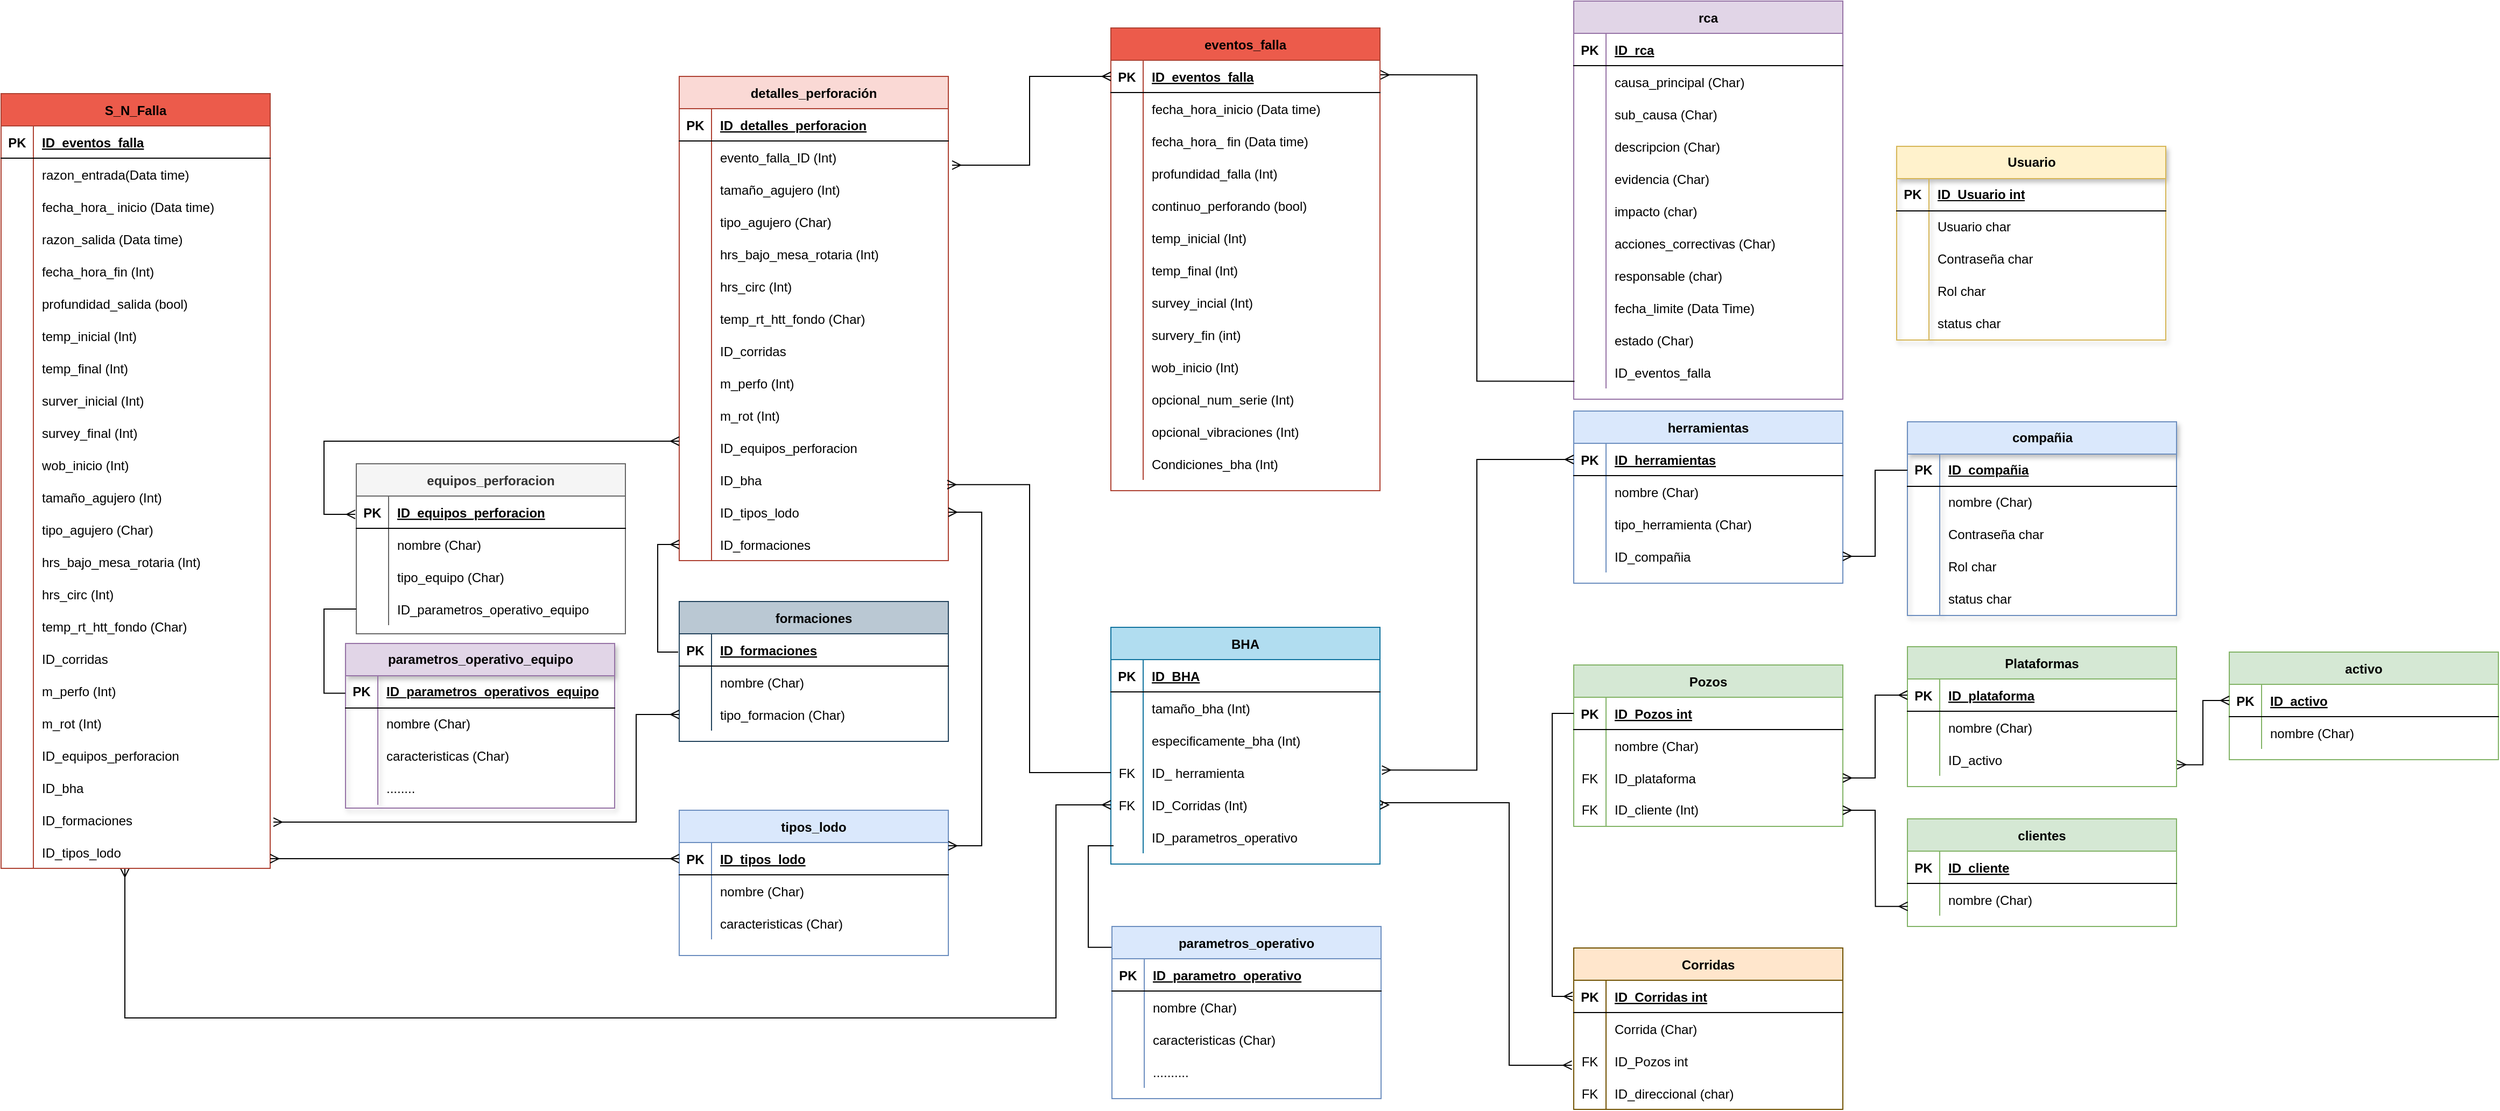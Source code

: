 <mxfile version="24.8.3">
  <diagram id="R2lEEEUBdFMjLlhIrx00" name="Page-1">
    <mxGraphModel dx="4090" dy="1240" grid="1" gridSize="10" guides="1" tooltips="1" connect="0" arrows="1" fold="1" page="1" pageScale="1" pageWidth="850" pageHeight="1100" math="0" shadow="0" extFonts="Permanent Marker^https://fonts.googleapis.com/css?family=Permanent+Marker">
      <root>
        <mxCell id="0" />
        <mxCell id="1" parent="0" />
        <mxCell id="C-vyLk0tnHw3VtMMgP7b-2" value="equipos_perforacion" style="shape=table;startSize=30;container=1;collapsible=1;childLayout=tableLayout;fixedRows=1;rowLines=0;fontStyle=1;align=center;resizeLast=1;fillColor=#f5f5f5;strokeColor=#666666;fontColor=#333333;" parent="1" vertex="1">
          <mxGeometry x="-1230" y="450" width="250" height="158" as="geometry">
            <mxRectangle x="300" y="340" width="70" height="30" as="alternateBounds" />
          </mxGeometry>
        </mxCell>
        <mxCell id="C-vyLk0tnHw3VtMMgP7b-3" value="" style="shape=partialRectangle;collapsible=0;dropTarget=0;pointerEvents=0;fillColor=none;points=[[0,0.5],[1,0.5]];portConstraint=eastwest;top=0;left=0;right=0;bottom=1;" parent="C-vyLk0tnHw3VtMMgP7b-2" vertex="1">
          <mxGeometry y="30" width="250" height="30" as="geometry" />
        </mxCell>
        <mxCell id="C-vyLk0tnHw3VtMMgP7b-4" value="PK" style="shape=partialRectangle;overflow=hidden;connectable=0;fillColor=none;top=0;left=0;bottom=0;right=0;fontStyle=1;" parent="C-vyLk0tnHw3VtMMgP7b-3" vertex="1">
          <mxGeometry width="30" height="30" as="geometry">
            <mxRectangle width="30" height="30" as="alternateBounds" />
          </mxGeometry>
        </mxCell>
        <mxCell id="C-vyLk0tnHw3VtMMgP7b-5" value="ID_equipos_perforacion" style="shape=partialRectangle;overflow=hidden;connectable=0;fillColor=none;top=0;left=0;bottom=0;right=0;align=left;spacingLeft=6;fontStyle=5;" parent="C-vyLk0tnHw3VtMMgP7b-3" vertex="1">
          <mxGeometry x="30" width="220" height="30" as="geometry">
            <mxRectangle width="220" height="30" as="alternateBounds" />
          </mxGeometry>
        </mxCell>
        <mxCell id="C-vyLk0tnHw3VtMMgP7b-6" value="" style="shape=partialRectangle;collapsible=0;dropTarget=0;pointerEvents=0;fillColor=none;points=[[0,0.5],[1,0.5]];portConstraint=eastwest;top=0;left=0;right=0;bottom=0;" parent="C-vyLk0tnHw3VtMMgP7b-2" vertex="1">
          <mxGeometry y="60" width="250" height="30" as="geometry" />
        </mxCell>
        <mxCell id="C-vyLk0tnHw3VtMMgP7b-7" value="" style="shape=partialRectangle;overflow=hidden;connectable=0;fillColor=none;top=0;left=0;bottom=0;right=0;" parent="C-vyLk0tnHw3VtMMgP7b-6" vertex="1">
          <mxGeometry width="30" height="30" as="geometry">
            <mxRectangle width="30" height="30" as="alternateBounds" />
          </mxGeometry>
        </mxCell>
        <mxCell id="C-vyLk0tnHw3VtMMgP7b-8" value="nombre (Char)" style="shape=partialRectangle;overflow=hidden;connectable=0;fillColor=none;top=0;left=0;bottom=0;right=0;align=left;spacingLeft=6;" parent="C-vyLk0tnHw3VtMMgP7b-6" vertex="1">
          <mxGeometry x="30" width="220" height="30" as="geometry">
            <mxRectangle width="220" height="30" as="alternateBounds" />
          </mxGeometry>
        </mxCell>
        <mxCell id="C-vyLk0tnHw3VtMMgP7b-9" value="" style="shape=partialRectangle;collapsible=0;dropTarget=0;pointerEvents=0;fillColor=none;points=[[0,0.5],[1,0.5]];portConstraint=eastwest;top=0;left=0;right=0;bottom=0;" parent="C-vyLk0tnHw3VtMMgP7b-2" vertex="1">
          <mxGeometry y="90" width="250" height="30" as="geometry" />
        </mxCell>
        <mxCell id="C-vyLk0tnHw3VtMMgP7b-10" value="" style="shape=partialRectangle;overflow=hidden;connectable=0;fillColor=none;top=0;left=0;bottom=0;right=0;" parent="C-vyLk0tnHw3VtMMgP7b-9" vertex="1">
          <mxGeometry width="30" height="30" as="geometry">
            <mxRectangle width="30" height="30" as="alternateBounds" />
          </mxGeometry>
        </mxCell>
        <mxCell id="C-vyLk0tnHw3VtMMgP7b-11" value="tipo_equipo (Char)" style="shape=partialRectangle;overflow=hidden;connectable=0;fillColor=none;top=0;left=0;bottom=0;right=0;align=left;spacingLeft=6;" parent="C-vyLk0tnHw3VtMMgP7b-9" vertex="1">
          <mxGeometry x="30" width="220" height="30" as="geometry">
            <mxRectangle width="220" height="30" as="alternateBounds" />
          </mxGeometry>
        </mxCell>
        <mxCell id="9X8XwBwdihbRCJ5QxF-U-65" style="shape=partialRectangle;collapsible=0;dropTarget=0;pointerEvents=0;fillColor=none;points=[[0,0.5],[1,0.5]];portConstraint=eastwest;top=0;left=0;right=0;bottom=0;" parent="C-vyLk0tnHw3VtMMgP7b-2" vertex="1">
          <mxGeometry y="120" width="250" height="30" as="geometry" />
        </mxCell>
        <mxCell id="9X8XwBwdihbRCJ5QxF-U-66" style="shape=partialRectangle;overflow=hidden;connectable=0;fillColor=none;top=0;left=0;bottom=0;right=0;" parent="9X8XwBwdihbRCJ5QxF-U-65" vertex="1">
          <mxGeometry width="30" height="30" as="geometry">
            <mxRectangle width="30" height="30" as="alternateBounds" />
          </mxGeometry>
        </mxCell>
        <mxCell id="9X8XwBwdihbRCJ5QxF-U-67" value="ID_parametros_operativo_equipo" style="shape=partialRectangle;overflow=hidden;connectable=0;fillColor=none;top=0;left=0;bottom=0;right=0;align=left;spacingLeft=6;" parent="9X8XwBwdihbRCJ5QxF-U-65" vertex="1">
          <mxGeometry x="30" width="220" height="30" as="geometry">
            <mxRectangle width="220" height="30" as="alternateBounds" />
          </mxGeometry>
        </mxCell>
        <mxCell id="C-vyLk0tnHw3VtMMgP7b-13" value="tipos_lodo" style="shape=table;startSize=30;container=1;collapsible=1;childLayout=tableLayout;fixedRows=1;rowLines=0;fontStyle=1;align=center;resizeLast=1;fillColor=#dae8fc;strokeColor=#6c8ebf;" parent="1" vertex="1">
          <mxGeometry x="-930" y="772" width="250" height="135" as="geometry">
            <mxRectangle x="-80" y="1060" width="100" height="30" as="alternateBounds" />
          </mxGeometry>
        </mxCell>
        <mxCell id="C-vyLk0tnHw3VtMMgP7b-14" value="" style="shape=partialRectangle;collapsible=0;dropTarget=0;pointerEvents=0;fillColor=none;points=[[0,0.5],[1,0.5]];portConstraint=eastwest;top=0;left=0;right=0;bottom=1;" parent="C-vyLk0tnHw3VtMMgP7b-13" vertex="1">
          <mxGeometry y="30" width="250" height="30" as="geometry" />
        </mxCell>
        <mxCell id="C-vyLk0tnHw3VtMMgP7b-15" value="PK" style="shape=partialRectangle;overflow=hidden;connectable=0;fillColor=none;top=0;left=0;bottom=0;right=0;fontStyle=1;" parent="C-vyLk0tnHw3VtMMgP7b-14" vertex="1">
          <mxGeometry width="30" height="30" as="geometry">
            <mxRectangle width="30" height="30" as="alternateBounds" />
          </mxGeometry>
        </mxCell>
        <mxCell id="C-vyLk0tnHw3VtMMgP7b-16" value="ID_tipos_lodo" style="shape=partialRectangle;overflow=hidden;connectable=0;fillColor=none;top=0;left=0;bottom=0;right=0;align=left;spacingLeft=6;fontStyle=5;" parent="C-vyLk0tnHw3VtMMgP7b-14" vertex="1">
          <mxGeometry x="30" width="220" height="30" as="geometry">
            <mxRectangle width="220" height="30" as="alternateBounds" />
          </mxGeometry>
        </mxCell>
        <mxCell id="C-vyLk0tnHw3VtMMgP7b-17" value="" style="shape=partialRectangle;collapsible=0;dropTarget=0;pointerEvents=0;fillColor=none;points=[[0,0.5],[1,0.5]];portConstraint=eastwest;top=0;left=0;right=0;bottom=0;" parent="C-vyLk0tnHw3VtMMgP7b-13" vertex="1">
          <mxGeometry y="60" width="250" height="30" as="geometry" />
        </mxCell>
        <mxCell id="C-vyLk0tnHw3VtMMgP7b-18" value="" style="shape=partialRectangle;overflow=hidden;connectable=0;fillColor=none;top=0;left=0;bottom=0;right=0;" parent="C-vyLk0tnHw3VtMMgP7b-17" vertex="1">
          <mxGeometry width="30" height="30" as="geometry">
            <mxRectangle width="30" height="30" as="alternateBounds" />
          </mxGeometry>
        </mxCell>
        <mxCell id="C-vyLk0tnHw3VtMMgP7b-19" value="nombre (Char)" style="shape=partialRectangle;overflow=hidden;connectable=0;fillColor=none;top=0;left=0;bottom=0;right=0;align=left;spacingLeft=6;" parent="C-vyLk0tnHw3VtMMgP7b-17" vertex="1">
          <mxGeometry x="30" width="220" height="30" as="geometry">
            <mxRectangle width="220" height="30" as="alternateBounds" />
          </mxGeometry>
        </mxCell>
        <mxCell id="C-vyLk0tnHw3VtMMgP7b-20" value="" style="shape=partialRectangle;collapsible=0;dropTarget=0;pointerEvents=0;fillColor=none;points=[[0,0.5],[1,0.5]];portConstraint=eastwest;top=0;left=0;right=0;bottom=0;" parent="C-vyLk0tnHw3VtMMgP7b-13" vertex="1">
          <mxGeometry y="90" width="250" height="30" as="geometry" />
        </mxCell>
        <mxCell id="C-vyLk0tnHw3VtMMgP7b-21" value="" style="shape=partialRectangle;overflow=hidden;connectable=0;fillColor=none;top=0;left=0;bottom=0;right=0;" parent="C-vyLk0tnHw3VtMMgP7b-20" vertex="1">
          <mxGeometry width="30" height="30" as="geometry">
            <mxRectangle width="30" height="30" as="alternateBounds" />
          </mxGeometry>
        </mxCell>
        <mxCell id="C-vyLk0tnHw3VtMMgP7b-22" value="caracteristicas (Char)" style="shape=partialRectangle;overflow=hidden;connectable=0;fillColor=none;top=0;left=0;bottom=0;right=0;align=left;spacingLeft=6;" parent="C-vyLk0tnHw3VtMMgP7b-20" vertex="1">
          <mxGeometry x="30" width="220" height="30" as="geometry">
            <mxRectangle width="220" height="30" as="alternateBounds" />
          </mxGeometry>
        </mxCell>
        <mxCell id="C-vyLk0tnHw3VtMMgP7b-23" value="detalles_perforación" style="shape=table;startSize=30;container=1;collapsible=1;childLayout=tableLayout;fixedRows=1;rowLines=0;fontStyle=1;align=center;resizeLast=1;fillColor=#fad9d5;strokeColor=#ae4132;" parent="1" vertex="1">
          <mxGeometry x="-930" y="90" width="250" height="450" as="geometry">
            <mxRectangle y="330" width="150" height="30" as="alternateBounds" />
          </mxGeometry>
        </mxCell>
        <mxCell id="C-vyLk0tnHw3VtMMgP7b-24" value="" style="shape=partialRectangle;collapsible=0;dropTarget=0;pointerEvents=0;fillColor=none;points=[[0,0.5],[1,0.5]];portConstraint=eastwest;top=0;left=0;right=0;bottom=1;" parent="C-vyLk0tnHw3VtMMgP7b-23" vertex="1">
          <mxGeometry y="30" width="250" height="30" as="geometry" />
        </mxCell>
        <mxCell id="C-vyLk0tnHw3VtMMgP7b-25" value="PK" style="shape=partialRectangle;overflow=hidden;connectable=0;fillColor=none;top=0;left=0;bottom=0;right=0;fontStyle=1;" parent="C-vyLk0tnHw3VtMMgP7b-24" vertex="1">
          <mxGeometry width="30" height="30" as="geometry">
            <mxRectangle width="30" height="30" as="alternateBounds" />
          </mxGeometry>
        </mxCell>
        <mxCell id="C-vyLk0tnHw3VtMMgP7b-26" value="ID_detalles_perforacion" style="shape=partialRectangle;overflow=hidden;connectable=0;fillColor=none;top=0;left=0;bottom=0;right=0;align=left;spacingLeft=6;fontStyle=5;" parent="C-vyLk0tnHw3VtMMgP7b-24" vertex="1">
          <mxGeometry x="30" width="220" height="30" as="geometry">
            <mxRectangle width="220" height="30" as="alternateBounds" />
          </mxGeometry>
        </mxCell>
        <mxCell id="H9VAa_GXnvdueH54DUL7-1" value="" style="shape=partialRectangle;collapsible=0;dropTarget=0;pointerEvents=0;fillColor=none;points=[[0,0.5],[1,0.5]];portConstraint=eastwest;top=0;left=0;right=0;bottom=0;" parent="C-vyLk0tnHw3VtMMgP7b-23" vertex="1">
          <mxGeometry y="60" width="250" height="30" as="geometry" />
        </mxCell>
        <mxCell id="H9VAa_GXnvdueH54DUL7-2" value="" style="shape=partialRectangle;overflow=hidden;connectable=0;fillColor=none;top=0;left=0;bottom=0;right=0;" parent="H9VAa_GXnvdueH54DUL7-1" vertex="1">
          <mxGeometry width="30" height="30" as="geometry">
            <mxRectangle width="30" height="30" as="alternateBounds" />
          </mxGeometry>
        </mxCell>
        <mxCell id="H9VAa_GXnvdueH54DUL7-3" value="evento_falla_ID (Int)" style="shape=partialRectangle;overflow=hidden;connectable=0;fillColor=none;top=0;left=0;bottom=0;right=0;align=left;spacingLeft=6;" parent="H9VAa_GXnvdueH54DUL7-1" vertex="1">
          <mxGeometry x="30" width="220" height="30" as="geometry">
            <mxRectangle width="220" height="30" as="alternateBounds" />
          </mxGeometry>
        </mxCell>
        <mxCell id="H9VAa_GXnvdueH54DUL7-4" value="" style="shape=partialRectangle;collapsible=0;dropTarget=0;pointerEvents=0;fillColor=none;points=[[0,0.5],[1,0.5]];portConstraint=eastwest;top=0;left=0;right=0;bottom=0;" parent="C-vyLk0tnHw3VtMMgP7b-23" vertex="1">
          <mxGeometry y="90" width="250" height="30" as="geometry" />
        </mxCell>
        <mxCell id="H9VAa_GXnvdueH54DUL7-5" value="" style="shape=partialRectangle;overflow=hidden;connectable=0;fillColor=none;top=0;left=0;bottom=0;right=0;" parent="H9VAa_GXnvdueH54DUL7-4" vertex="1">
          <mxGeometry width="30" height="30" as="geometry">
            <mxRectangle width="30" height="30" as="alternateBounds" />
          </mxGeometry>
        </mxCell>
        <mxCell id="H9VAa_GXnvdueH54DUL7-6" value="tamaño_agujero (Int)" style="shape=partialRectangle;overflow=hidden;connectable=0;fillColor=none;top=0;left=0;bottom=0;right=0;align=left;spacingLeft=6;" parent="H9VAa_GXnvdueH54DUL7-4" vertex="1">
          <mxGeometry x="30" width="220" height="30" as="geometry">
            <mxRectangle width="220" height="30" as="alternateBounds" />
          </mxGeometry>
        </mxCell>
        <mxCell id="H9VAa_GXnvdueH54DUL7-7" value="" style="shape=partialRectangle;collapsible=0;dropTarget=0;pointerEvents=0;fillColor=none;points=[[0,0.5],[1,0.5]];portConstraint=eastwest;top=0;left=0;right=0;bottom=0;" parent="C-vyLk0tnHw3VtMMgP7b-23" vertex="1">
          <mxGeometry y="120" width="250" height="30" as="geometry" />
        </mxCell>
        <mxCell id="H9VAa_GXnvdueH54DUL7-8" value="" style="shape=partialRectangle;overflow=hidden;connectable=0;fillColor=none;top=0;left=0;bottom=0;right=0;" parent="H9VAa_GXnvdueH54DUL7-7" vertex="1">
          <mxGeometry width="30" height="30" as="geometry">
            <mxRectangle width="30" height="30" as="alternateBounds" />
          </mxGeometry>
        </mxCell>
        <mxCell id="H9VAa_GXnvdueH54DUL7-9" value="tipo_agujero (Char)" style="shape=partialRectangle;overflow=hidden;connectable=0;fillColor=none;top=0;left=0;bottom=0;right=0;align=left;spacingLeft=6;" parent="H9VAa_GXnvdueH54DUL7-7" vertex="1">
          <mxGeometry x="30" width="220" height="30" as="geometry">
            <mxRectangle width="220" height="30" as="alternateBounds" />
          </mxGeometry>
        </mxCell>
        <mxCell id="C-vyLk0tnHw3VtMMgP7b-27" value="" style="shape=partialRectangle;collapsible=0;dropTarget=0;pointerEvents=0;fillColor=none;points=[[0,0.5],[1,0.5]];portConstraint=eastwest;top=0;left=0;right=0;bottom=0;" parent="C-vyLk0tnHw3VtMMgP7b-23" vertex="1">
          <mxGeometry y="150" width="250" height="30" as="geometry" />
        </mxCell>
        <mxCell id="C-vyLk0tnHw3VtMMgP7b-28" value="" style="shape=partialRectangle;overflow=hidden;connectable=0;fillColor=none;top=0;left=0;bottom=0;right=0;" parent="C-vyLk0tnHw3VtMMgP7b-27" vertex="1">
          <mxGeometry width="30" height="30" as="geometry">
            <mxRectangle width="30" height="30" as="alternateBounds" />
          </mxGeometry>
        </mxCell>
        <mxCell id="C-vyLk0tnHw3VtMMgP7b-29" value="hrs_bajo_mesa_rotaria (Int)" style="shape=partialRectangle;overflow=hidden;connectable=0;fillColor=none;top=0;left=0;bottom=0;right=0;align=left;spacingLeft=6;" parent="C-vyLk0tnHw3VtMMgP7b-27" vertex="1">
          <mxGeometry x="30" width="220" height="30" as="geometry">
            <mxRectangle width="220" height="30" as="alternateBounds" />
          </mxGeometry>
        </mxCell>
        <mxCell id="H9VAa_GXnvdueH54DUL7-236" style="shape=partialRectangle;collapsible=0;dropTarget=0;pointerEvents=0;fillColor=none;points=[[0,0.5],[1,0.5]];portConstraint=eastwest;top=0;left=0;right=0;bottom=0;" parent="C-vyLk0tnHw3VtMMgP7b-23" vertex="1">
          <mxGeometry y="180" width="250" height="30" as="geometry" />
        </mxCell>
        <mxCell id="H9VAa_GXnvdueH54DUL7-237" style="shape=partialRectangle;overflow=hidden;connectable=0;fillColor=none;top=0;left=0;bottom=0;right=0;" parent="H9VAa_GXnvdueH54DUL7-236" vertex="1">
          <mxGeometry width="30" height="30" as="geometry">
            <mxRectangle width="30" height="30" as="alternateBounds" />
          </mxGeometry>
        </mxCell>
        <mxCell id="H9VAa_GXnvdueH54DUL7-238" value="hrs_circ (Int)" style="shape=partialRectangle;overflow=hidden;connectable=0;fillColor=none;top=0;left=0;bottom=0;right=0;align=left;spacingLeft=6;" parent="H9VAa_GXnvdueH54DUL7-236" vertex="1">
          <mxGeometry x="30" width="220" height="30" as="geometry">
            <mxRectangle width="220" height="30" as="alternateBounds" />
          </mxGeometry>
        </mxCell>
        <mxCell id="H9VAa_GXnvdueH54DUL7-239" style="shape=partialRectangle;collapsible=0;dropTarget=0;pointerEvents=0;fillColor=none;points=[[0,0.5],[1,0.5]];portConstraint=eastwest;top=0;left=0;right=0;bottom=0;" parent="C-vyLk0tnHw3VtMMgP7b-23" vertex="1">
          <mxGeometry y="210" width="250" height="30" as="geometry" />
        </mxCell>
        <mxCell id="H9VAa_GXnvdueH54DUL7-240" style="shape=partialRectangle;overflow=hidden;connectable=0;fillColor=none;top=0;left=0;bottom=0;right=0;" parent="H9VAa_GXnvdueH54DUL7-239" vertex="1">
          <mxGeometry width="30" height="30" as="geometry">
            <mxRectangle width="30" height="30" as="alternateBounds" />
          </mxGeometry>
        </mxCell>
        <mxCell id="H9VAa_GXnvdueH54DUL7-241" value="temp_rt_htt_fondo (Char)" style="shape=partialRectangle;overflow=hidden;connectable=0;fillColor=none;top=0;left=0;bottom=0;right=0;align=left;spacingLeft=6;" parent="H9VAa_GXnvdueH54DUL7-239" vertex="1">
          <mxGeometry x="30" width="220" height="30" as="geometry">
            <mxRectangle width="220" height="30" as="alternateBounds" />
          </mxGeometry>
        </mxCell>
        <mxCell id="H9VAa_GXnvdueH54DUL7-242" style="shape=partialRectangle;collapsible=0;dropTarget=0;pointerEvents=0;fillColor=none;points=[[0,0.5],[1,0.5]];portConstraint=eastwest;top=0;left=0;right=0;bottom=0;" parent="C-vyLk0tnHw3VtMMgP7b-23" vertex="1">
          <mxGeometry y="240" width="250" height="30" as="geometry" />
        </mxCell>
        <mxCell id="H9VAa_GXnvdueH54DUL7-243" style="shape=partialRectangle;overflow=hidden;connectable=0;fillColor=none;top=0;left=0;bottom=0;right=0;" parent="H9VAa_GXnvdueH54DUL7-242" vertex="1">
          <mxGeometry width="30" height="30" as="geometry">
            <mxRectangle width="30" height="30" as="alternateBounds" />
          </mxGeometry>
        </mxCell>
        <mxCell id="H9VAa_GXnvdueH54DUL7-244" value="ID_corridas " style="shape=partialRectangle;overflow=hidden;connectable=0;fillColor=none;top=0;left=0;bottom=0;right=0;align=left;spacingLeft=6;" parent="H9VAa_GXnvdueH54DUL7-242" vertex="1">
          <mxGeometry x="30" width="220" height="30" as="geometry">
            <mxRectangle width="220" height="30" as="alternateBounds" />
          </mxGeometry>
        </mxCell>
        <mxCell id="H9VAa_GXnvdueH54DUL7-265" style="shape=partialRectangle;collapsible=0;dropTarget=0;pointerEvents=0;fillColor=none;points=[[0,0.5],[1,0.5]];portConstraint=eastwest;top=0;left=0;right=0;bottom=0;" parent="C-vyLk0tnHw3VtMMgP7b-23" vertex="1">
          <mxGeometry y="270" width="250" height="30" as="geometry" />
        </mxCell>
        <mxCell id="H9VAa_GXnvdueH54DUL7-266" style="shape=partialRectangle;overflow=hidden;connectable=0;fillColor=none;top=0;left=0;bottom=0;right=0;" parent="H9VAa_GXnvdueH54DUL7-265" vertex="1">
          <mxGeometry width="30" height="30" as="geometry">
            <mxRectangle width="30" height="30" as="alternateBounds" />
          </mxGeometry>
        </mxCell>
        <mxCell id="H9VAa_GXnvdueH54DUL7-267" value="m_perfo (Int)" style="shape=partialRectangle;overflow=hidden;connectable=0;fillColor=none;top=0;left=0;bottom=0;right=0;align=left;spacingLeft=6;" parent="H9VAa_GXnvdueH54DUL7-265" vertex="1">
          <mxGeometry x="30" width="220" height="30" as="geometry">
            <mxRectangle width="220" height="30" as="alternateBounds" />
          </mxGeometry>
        </mxCell>
        <mxCell id="H9VAa_GXnvdueH54DUL7-268" style="shape=partialRectangle;collapsible=0;dropTarget=0;pointerEvents=0;fillColor=none;points=[[0,0.5],[1,0.5]];portConstraint=eastwest;top=0;left=0;right=0;bottom=0;" parent="C-vyLk0tnHw3VtMMgP7b-23" vertex="1">
          <mxGeometry y="300" width="250" height="30" as="geometry" />
        </mxCell>
        <mxCell id="H9VAa_GXnvdueH54DUL7-269" style="shape=partialRectangle;overflow=hidden;connectable=0;fillColor=none;top=0;left=0;bottom=0;right=0;" parent="H9VAa_GXnvdueH54DUL7-268" vertex="1">
          <mxGeometry width="30" height="30" as="geometry">
            <mxRectangle width="30" height="30" as="alternateBounds" />
          </mxGeometry>
        </mxCell>
        <mxCell id="H9VAa_GXnvdueH54DUL7-270" value="m_rot (Int)" style="shape=partialRectangle;overflow=hidden;connectable=0;fillColor=none;top=0;left=0;bottom=0;right=0;align=left;spacingLeft=6;" parent="H9VAa_GXnvdueH54DUL7-268" vertex="1">
          <mxGeometry x="30" width="220" height="30" as="geometry">
            <mxRectangle width="220" height="30" as="alternateBounds" />
          </mxGeometry>
        </mxCell>
        <mxCell id="H9VAa_GXnvdueH54DUL7-271" style="shape=partialRectangle;collapsible=0;dropTarget=0;pointerEvents=0;fillColor=none;points=[[0,0.5],[1,0.5]];portConstraint=eastwest;top=0;left=0;right=0;bottom=0;" parent="C-vyLk0tnHw3VtMMgP7b-23" vertex="1">
          <mxGeometry y="330" width="250" height="30" as="geometry" />
        </mxCell>
        <mxCell id="H9VAa_GXnvdueH54DUL7-272" style="shape=partialRectangle;overflow=hidden;connectable=0;fillColor=none;top=0;left=0;bottom=0;right=0;" parent="H9VAa_GXnvdueH54DUL7-271" vertex="1">
          <mxGeometry width="30" height="30" as="geometry">
            <mxRectangle width="30" height="30" as="alternateBounds" />
          </mxGeometry>
        </mxCell>
        <mxCell id="H9VAa_GXnvdueH54DUL7-273" value="ID_equipos_perforacion" style="shape=partialRectangle;overflow=hidden;connectable=0;fillColor=none;top=0;left=0;bottom=0;right=0;align=left;spacingLeft=6;" parent="H9VAa_GXnvdueH54DUL7-271" vertex="1">
          <mxGeometry x="30" width="220" height="30" as="geometry">
            <mxRectangle width="220" height="30" as="alternateBounds" />
          </mxGeometry>
        </mxCell>
        <mxCell id="H9VAa_GXnvdueH54DUL7-274" style="shape=partialRectangle;collapsible=0;dropTarget=0;pointerEvents=0;fillColor=none;points=[[0,0.5],[1,0.5]];portConstraint=eastwest;top=0;left=0;right=0;bottom=0;" parent="C-vyLk0tnHw3VtMMgP7b-23" vertex="1">
          <mxGeometry y="360" width="250" height="30" as="geometry" />
        </mxCell>
        <mxCell id="H9VAa_GXnvdueH54DUL7-275" style="shape=partialRectangle;overflow=hidden;connectable=0;fillColor=none;top=0;left=0;bottom=0;right=0;" parent="H9VAa_GXnvdueH54DUL7-274" vertex="1">
          <mxGeometry width="30" height="30" as="geometry">
            <mxRectangle width="30" height="30" as="alternateBounds" />
          </mxGeometry>
        </mxCell>
        <mxCell id="H9VAa_GXnvdueH54DUL7-276" value="ID_bha" style="shape=partialRectangle;overflow=hidden;connectable=0;fillColor=none;top=0;left=0;bottom=0;right=0;align=left;spacingLeft=6;" parent="H9VAa_GXnvdueH54DUL7-274" vertex="1">
          <mxGeometry x="30" width="220" height="30" as="geometry">
            <mxRectangle width="220" height="30" as="alternateBounds" />
          </mxGeometry>
        </mxCell>
        <mxCell id="H9VAa_GXnvdueH54DUL7-277" style="shape=partialRectangle;collapsible=0;dropTarget=0;pointerEvents=0;fillColor=none;points=[[0,0.5],[1,0.5]];portConstraint=eastwest;top=0;left=0;right=0;bottom=0;" parent="C-vyLk0tnHw3VtMMgP7b-23" vertex="1">
          <mxGeometry y="390" width="250" height="30" as="geometry" />
        </mxCell>
        <mxCell id="H9VAa_GXnvdueH54DUL7-278" style="shape=partialRectangle;overflow=hidden;connectable=0;fillColor=none;top=0;left=0;bottom=0;right=0;" parent="H9VAa_GXnvdueH54DUL7-277" vertex="1">
          <mxGeometry width="30" height="30" as="geometry">
            <mxRectangle width="30" height="30" as="alternateBounds" />
          </mxGeometry>
        </mxCell>
        <mxCell id="H9VAa_GXnvdueH54DUL7-279" value="ID_tipos_lodo" style="shape=partialRectangle;overflow=hidden;connectable=0;fillColor=none;top=0;left=0;bottom=0;right=0;align=left;spacingLeft=6;" parent="H9VAa_GXnvdueH54DUL7-277" vertex="1">
          <mxGeometry x="30" width="220" height="30" as="geometry">
            <mxRectangle width="220" height="30" as="alternateBounds" />
          </mxGeometry>
        </mxCell>
        <mxCell id="H9VAa_GXnvdueH54DUL7-280" style="shape=partialRectangle;collapsible=0;dropTarget=0;pointerEvents=0;fillColor=none;points=[[0,0.5],[1,0.5]];portConstraint=eastwest;top=0;left=0;right=0;bottom=0;" parent="C-vyLk0tnHw3VtMMgP7b-23" vertex="1">
          <mxGeometry y="420" width="250" height="30" as="geometry" />
        </mxCell>
        <mxCell id="H9VAa_GXnvdueH54DUL7-281" style="shape=partialRectangle;overflow=hidden;connectable=0;fillColor=none;top=0;left=0;bottom=0;right=0;" parent="H9VAa_GXnvdueH54DUL7-280" vertex="1">
          <mxGeometry width="30" height="30" as="geometry">
            <mxRectangle width="30" height="30" as="alternateBounds" />
          </mxGeometry>
        </mxCell>
        <mxCell id="H9VAa_GXnvdueH54DUL7-282" value="ID_formaciones" style="shape=partialRectangle;overflow=hidden;connectable=0;fillColor=none;top=0;left=0;bottom=0;right=0;align=left;spacingLeft=6;" parent="H9VAa_GXnvdueH54DUL7-280" vertex="1">
          <mxGeometry x="30" width="220" height="30" as="geometry">
            <mxRectangle width="220" height="30" as="alternateBounds" />
          </mxGeometry>
        </mxCell>
        <mxCell id="H9VAa_GXnvdueH54DUL7-26" value="formaciones" style="shape=table;startSize=30;container=1;collapsible=1;childLayout=tableLayout;fixedRows=1;rowLines=0;fontStyle=1;align=center;resizeLast=1;fillColor=#bac8d3;strokeColor=#23445d;" parent="1" vertex="1">
          <mxGeometry x="-930" y="578" width="250" height="130" as="geometry">
            <mxRectangle x="-400" y="920" width="150" height="30" as="alternateBounds" />
          </mxGeometry>
        </mxCell>
        <mxCell id="H9VAa_GXnvdueH54DUL7-27" value="" style="shape=partialRectangle;collapsible=0;dropTarget=0;pointerEvents=0;fillColor=none;points=[[0,0.5],[1,0.5]];portConstraint=eastwest;top=0;left=0;right=0;bottom=1;" parent="H9VAa_GXnvdueH54DUL7-26" vertex="1">
          <mxGeometry y="30" width="250" height="30" as="geometry" />
        </mxCell>
        <mxCell id="H9VAa_GXnvdueH54DUL7-28" value="PK" style="shape=partialRectangle;overflow=hidden;connectable=0;fillColor=none;top=0;left=0;bottom=0;right=0;fontStyle=1;" parent="H9VAa_GXnvdueH54DUL7-27" vertex="1">
          <mxGeometry width="30" height="30" as="geometry">
            <mxRectangle width="30" height="30" as="alternateBounds" />
          </mxGeometry>
        </mxCell>
        <mxCell id="H9VAa_GXnvdueH54DUL7-29" value="ID_formaciones" style="shape=partialRectangle;overflow=hidden;connectable=0;fillColor=none;top=0;left=0;bottom=0;right=0;align=left;spacingLeft=6;fontStyle=5;" parent="H9VAa_GXnvdueH54DUL7-27" vertex="1">
          <mxGeometry x="30" width="220" height="30" as="geometry">
            <mxRectangle width="220" height="30" as="alternateBounds" />
          </mxGeometry>
        </mxCell>
        <mxCell id="H9VAa_GXnvdueH54DUL7-30" value="" style="shape=partialRectangle;collapsible=0;dropTarget=0;pointerEvents=0;fillColor=none;points=[[0,0.5],[1,0.5]];portConstraint=eastwest;top=0;left=0;right=0;bottom=0;" parent="H9VAa_GXnvdueH54DUL7-26" vertex="1">
          <mxGeometry y="60" width="250" height="30" as="geometry" />
        </mxCell>
        <mxCell id="H9VAa_GXnvdueH54DUL7-31" value="" style="shape=partialRectangle;overflow=hidden;connectable=0;fillColor=none;top=0;left=0;bottom=0;right=0;" parent="H9VAa_GXnvdueH54DUL7-30" vertex="1">
          <mxGeometry width="30" height="30" as="geometry">
            <mxRectangle width="30" height="30" as="alternateBounds" />
          </mxGeometry>
        </mxCell>
        <mxCell id="H9VAa_GXnvdueH54DUL7-32" value="nombre (Char)" style="shape=partialRectangle;overflow=hidden;connectable=0;fillColor=none;top=0;left=0;bottom=0;right=0;align=left;spacingLeft=6;" parent="H9VAa_GXnvdueH54DUL7-30" vertex="1">
          <mxGeometry x="30" width="220" height="30" as="geometry">
            <mxRectangle width="220" height="30" as="alternateBounds" />
          </mxGeometry>
        </mxCell>
        <mxCell id="H9VAa_GXnvdueH54DUL7-286" style="shape=partialRectangle;collapsible=0;dropTarget=0;pointerEvents=0;fillColor=none;points=[[0,0.5],[1,0.5]];portConstraint=eastwest;top=0;left=0;right=0;bottom=0;" parent="H9VAa_GXnvdueH54DUL7-26" vertex="1">
          <mxGeometry y="90" width="250" height="30" as="geometry" />
        </mxCell>
        <mxCell id="H9VAa_GXnvdueH54DUL7-287" style="shape=partialRectangle;overflow=hidden;connectable=0;fillColor=none;top=0;left=0;bottom=0;right=0;" parent="H9VAa_GXnvdueH54DUL7-286" vertex="1">
          <mxGeometry width="30" height="30" as="geometry">
            <mxRectangle width="30" height="30" as="alternateBounds" />
          </mxGeometry>
        </mxCell>
        <mxCell id="H9VAa_GXnvdueH54DUL7-288" value="tipo_formacion (Char)" style="shape=partialRectangle;overflow=hidden;connectable=0;fillColor=none;top=0;left=0;bottom=0;right=0;align=left;spacingLeft=6;" parent="H9VAa_GXnvdueH54DUL7-286" vertex="1">
          <mxGeometry x="30" width="220" height="30" as="geometry">
            <mxRectangle width="220" height="30" as="alternateBounds" />
          </mxGeometry>
        </mxCell>
        <mxCell id="H9VAa_GXnvdueH54DUL7-42" value="eventos_falla" style="shape=table;startSize=30;container=1;collapsible=1;childLayout=tableLayout;fixedRows=1;rowLines=0;fontStyle=1;align=center;resizeLast=1;fillColor=#ec5b4b;strokeColor=#ae4132;" parent="1" vertex="1">
          <mxGeometry x="-529" y="45" width="250" height="430" as="geometry">
            <mxRectangle x="300" y="100" width="150" height="30" as="alternateBounds" />
          </mxGeometry>
        </mxCell>
        <mxCell id="H9VAa_GXnvdueH54DUL7-43" value="" style="shape=partialRectangle;collapsible=0;dropTarget=0;pointerEvents=0;fillColor=none;points=[[0,0.5],[1,0.5]];portConstraint=eastwest;top=0;left=0;right=0;bottom=1;" parent="H9VAa_GXnvdueH54DUL7-42" vertex="1">
          <mxGeometry y="30" width="250" height="30" as="geometry" />
        </mxCell>
        <mxCell id="H9VAa_GXnvdueH54DUL7-44" value="PK" style="shape=partialRectangle;overflow=hidden;connectable=0;fillColor=none;top=0;left=0;bottom=0;right=0;fontStyle=1;" parent="H9VAa_GXnvdueH54DUL7-43" vertex="1">
          <mxGeometry width="30" height="30" as="geometry">
            <mxRectangle width="30" height="30" as="alternateBounds" />
          </mxGeometry>
        </mxCell>
        <mxCell id="H9VAa_GXnvdueH54DUL7-45" value="ID_eventos_falla" style="shape=partialRectangle;overflow=hidden;connectable=0;fillColor=none;top=0;left=0;bottom=0;right=0;align=left;spacingLeft=6;fontStyle=5;" parent="H9VAa_GXnvdueH54DUL7-43" vertex="1">
          <mxGeometry x="30" width="220" height="30" as="geometry">
            <mxRectangle width="220" height="30" as="alternateBounds" />
          </mxGeometry>
        </mxCell>
        <mxCell id="H9VAa_GXnvdueH54DUL7-46" value="" style="shape=partialRectangle;collapsible=0;dropTarget=0;pointerEvents=0;fillColor=none;points=[[0,0.5],[1,0.5]];portConstraint=eastwest;top=0;left=0;right=0;bottom=0;" parent="H9VAa_GXnvdueH54DUL7-42" vertex="1">
          <mxGeometry y="60" width="250" height="30" as="geometry" />
        </mxCell>
        <mxCell id="H9VAa_GXnvdueH54DUL7-47" value="" style="shape=partialRectangle;overflow=hidden;connectable=0;fillColor=none;top=0;left=0;bottom=0;right=0;" parent="H9VAa_GXnvdueH54DUL7-46" vertex="1">
          <mxGeometry width="30" height="30" as="geometry">
            <mxRectangle width="30" height="30" as="alternateBounds" />
          </mxGeometry>
        </mxCell>
        <mxCell id="H9VAa_GXnvdueH54DUL7-48" value="fecha_hora_inicio (Data time)" style="shape=partialRectangle;overflow=hidden;connectable=0;fillColor=none;top=0;left=0;bottom=0;right=0;align=left;spacingLeft=6;" parent="H9VAa_GXnvdueH54DUL7-46" vertex="1">
          <mxGeometry x="30" width="220" height="30" as="geometry">
            <mxRectangle width="220" height="30" as="alternateBounds" />
          </mxGeometry>
        </mxCell>
        <mxCell id="H9VAa_GXnvdueH54DUL7-49" value="" style="shape=partialRectangle;collapsible=0;dropTarget=0;pointerEvents=0;fillColor=none;points=[[0,0.5],[1,0.5]];portConstraint=eastwest;top=0;left=0;right=0;bottom=0;" parent="H9VAa_GXnvdueH54DUL7-42" vertex="1">
          <mxGeometry y="90" width="250" height="30" as="geometry" />
        </mxCell>
        <mxCell id="H9VAa_GXnvdueH54DUL7-50" value="" style="shape=partialRectangle;overflow=hidden;connectable=0;fillColor=none;top=0;left=0;bottom=0;right=0;" parent="H9VAa_GXnvdueH54DUL7-49" vertex="1">
          <mxGeometry width="30" height="30" as="geometry">
            <mxRectangle width="30" height="30" as="alternateBounds" />
          </mxGeometry>
        </mxCell>
        <mxCell id="H9VAa_GXnvdueH54DUL7-51" value="fecha_hora_ fin (Data time)" style="shape=partialRectangle;overflow=hidden;connectable=0;fillColor=none;top=0;left=0;bottom=0;right=0;align=left;spacingLeft=6;" parent="H9VAa_GXnvdueH54DUL7-49" vertex="1">
          <mxGeometry x="30" width="220" height="30" as="geometry">
            <mxRectangle width="220" height="30" as="alternateBounds" />
          </mxGeometry>
        </mxCell>
        <mxCell id="H9VAa_GXnvdueH54DUL7-52" value="" style="shape=partialRectangle;collapsible=0;dropTarget=0;pointerEvents=0;fillColor=none;points=[[0,0.5],[1,0.5]];portConstraint=eastwest;top=0;left=0;right=0;bottom=0;" parent="H9VAa_GXnvdueH54DUL7-42" vertex="1">
          <mxGeometry y="120" width="250" height="30" as="geometry" />
        </mxCell>
        <mxCell id="H9VAa_GXnvdueH54DUL7-53" value="" style="shape=partialRectangle;overflow=hidden;connectable=0;fillColor=none;top=0;left=0;bottom=0;right=0;" parent="H9VAa_GXnvdueH54DUL7-52" vertex="1">
          <mxGeometry width="30" height="30" as="geometry">
            <mxRectangle width="30" height="30" as="alternateBounds" />
          </mxGeometry>
        </mxCell>
        <mxCell id="H9VAa_GXnvdueH54DUL7-54" value="profundidad_falla (Int)" style="shape=partialRectangle;overflow=hidden;connectable=0;fillColor=none;top=0;left=0;bottom=0;right=0;align=left;spacingLeft=6;" parent="H9VAa_GXnvdueH54DUL7-52" vertex="1">
          <mxGeometry x="30" width="220" height="30" as="geometry">
            <mxRectangle width="220" height="30" as="alternateBounds" />
          </mxGeometry>
        </mxCell>
        <mxCell id="H9VAa_GXnvdueH54DUL7-123" value="" style="shape=partialRectangle;collapsible=0;dropTarget=0;pointerEvents=0;fillColor=none;points=[[0,0.5],[1,0.5]];portConstraint=eastwest;top=0;left=0;right=0;bottom=0;" parent="H9VAa_GXnvdueH54DUL7-42" vertex="1">
          <mxGeometry y="150" width="250" height="30" as="geometry" />
        </mxCell>
        <mxCell id="H9VAa_GXnvdueH54DUL7-124" value="" style="shape=partialRectangle;overflow=hidden;connectable=0;fillColor=none;top=0;left=0;bottom=0;right=0;" parent="H9VAa_GXnvdueH54DUL7-123" vertex="1">
          <mxGeometry width="30" height="30" as="geometry">
            <mxRectangle width="30" height="30" as="alternateBounds" />
          </mxGeometry>
        </mxCell>
        <mxCell id="H9VAa_GXnvdueH54DUL7-125" value="continuo_perforando (bool)" style="shape=partialRectangle;overflow=hidden;connectable=0;fillColor=none;top=0;left=0;bottom=0;right=0;align=left;spacingLeft=6;" parent="H9VAa_GXnvdueH54DUL7-123" vertex="1">
          <mxGeometry x="30" width="220" height="30" as="geometry">
            <mxRectangle width="220" height="30" as="alternateBounds" />
          </mxGeometry>
        </mxCell>
        <mxCell id="H9VAa_GXnvdueH54DUL7-126" value="" style="shape=partialRectangle;collapsible=0;dropTarget=0;pointerEvents=0;fillColor=none;points=[[0,0.5],[1,0.5]];portConstraint=eastwest;top=0;left=0;right=0;bottom=0;" parent="H9VAa_GXnvdueH54DUL7-42" vertex="1">
          <mxGeometry y="180" width="250" height="30" as="geometry" />
        </mxCell>
        <mxCell id="H9VAa_GXnvdueH54DUL7-127" value="" style="shape=partialRectangle;overflow=hidden;connectable=0;fillColor=none;top=0;left=0;bottom=0;right=0;" parent="H9VAa_GXnvdueH54DUL7-126" vertex="1">
          <mxGeometry width="30" height="30" as="geometry">
            <mxRectangle width="30" height="30" as="alternateBounds" />
          </mxGeometry>
        </mxCell>
        <mxCell id="H9VAa_GXnvdueH54DUL7-128" value="temp_inicial (Int)" style="shape=partialRectangle;overflow=hidden;connectable=0;fillColor=none;top=0;left=0;bottom=0;right=0;align=left;spacingLeft=6;" parent="H9VAa_GXnvdueH54DUL7-126" vertex="1">
          <mxGeometry x="30" width="220" height="30" as="geometry">
            <mxRectangle width="220" height="30" as="alternateBounds" />
          </mxGeometry>
        </mxCell>
        <mxCell id="H9VAa_GXnvdueH54DUL7-129" value="" style="shape=partialRectangle;collapsible=0;dropTarget=0;pointerEvents=0;fillColor=none;points=[[0,0.5],[1,0.5]];portConstraint=eastwest;top=0;left=0;right=0;bottom=0;" parent="H9VAa_GXnvdueH54DUL7-42" vertex="1">
          <mxGeometry y="210" width="250" height="30" as="geometry" />
        </mxCell>
        <mxCell id="H9VAa_GXnvdueH54DUL7-130" value="" style="shape=partialRectangle;overflow=hidden;connectable=0;fillColor=none;top=0;left=0;bottom=0;right=0;" parent="H9VAa_GXnvdueH54DUL7-129" vertex="1">
          <mxGeometry width="30" height="30" as="geometry">
            <mxRectangle width="30" height="30" as="alternateBounds" />
          </mxGeometry>
        </mxCell>
        <mxCell id="H9VAa_GXnvdueH54DUL7-131" value="temp_final (Int)" style="shape=partialRectangle;overflow=hidden;connectable=0;fillColor=none;top=0;left=0;bottom=0;right=0;align=left;spacingLeft=6;" parent="H9VAa_GXnvdueH54DUL7-129" vertex="1">
          <mxGeometry x="30" width="220" height="30" as="geometry">
            <mxRectangle width="220" height="30" as="alternateBounds" />
          </mxGeometry>
        </mxCell>
        <mxCell id="H9VAa_GXnvdueH54DUL7-55" value="" style="shape=partialRectangle;collapsible=0;dropTarget=0;pointerEvents=0;fillColor=none;points=[[0,0.5],[1,0.5]];portConstraint=eastwest;top=0;left=0;right=0;bottom=0;" parent="H9VAa_GXnvdueH54DUL7-42" vertex="1">
          <mxGeometry y="240" width="250" height="30" as="geometry" />
        </mxCell>
        <mxCell id="H9VAa_GXnvdueH54DUL7-56" value="" style="shape=partialRectangle;overflow=hidden;connectable=0;fillColor=none;top=0;left=0;bottom=0;right=0;" parent="H9VAa_GXnvdueH54DUL7-55" vertex="1">
          <mxGeometry width="30" height="30" as="geometry">
            <mxRectangle width="30" height="30" as="alternateBounds" />
          </mxGeometry>
        </mxCell>
        <mxCell id="H9VAa_GXnvdueH54DUL7-57" value="survey_incial (Int)" style="shape=partialRectangle;overflow=hidden;connectable=0;fillColor=none;top=0;left=0;bottom=0;right=0;align=left;spacingLeft=6;" parent="H9VAa_GXnvdueH54DUL7-55" vertex="1">
          <mxGeometry x="30" width="220" height="30" as="geometry">
            <mxRectangle width="220" height="30" as="alternateBounds" />
          </mxGeometry>
        </mxCell>
        <mxCell id="H9VAa_GXnvdueH54DUL7-146" style="shape=partialRectangle;collapsible=0;dropTarget=0;pointerEvents=0;fillColor=none;points=[[0,0.5],[1,0.5]];portConstraint=eastwest;top=0;left=0;right=0;bottom=0;" parent="H9VAa_GXnvdueH54DUL7-42" vertex="1">
          <mxGeometry y="270" width="250" height="30" as="geometry" />
        </mxCell>
        <mxCell id="H9VAa_GXnvdueH54DUL7-147" style="shape=partialRectangle;overflow=hidden;connectable=0;fillColor=none;top=0;left=0;bottom=0;right=0;" parent="H9VAa_GXnvdueH54DUL7-146" vertex="1">
          <mxGeometry width="30" height="30" as="geometry">
            <mxRectangle width="30" height="30" as="alternateBounds" />
          </mxGeometry>
        </mxCell>
        <mxCell id="H9VAa_GXnvdueH54DUL7-148" value="survery_fin (int)" style="shape=partialRectangle;overflow=hidden;connectable=0;fillColor=none;top=0;left=0;bottom=0;right=0;align=left;spacingLeft=6;" parent="H9VAa_GXnvdueH54DUL7-146" vertex="1">
          <mxGeometry x="30" width="220" height="30" as="geometry">
            <mxRectangle width="220" height="30" as="alternateBounds" />
          </mxGeometry>
        </mxCell>
        <mxCell id="H9VAa_GXnvdueH54DUL7-134" style="shape=partialRectangle;collapsible=0;dropTarget=0;pointerEvents=0;fillColor=none;points=[[0,0.5],[1,0.5]];portConstraint=eastwest;top=0;left=0;right=0;bottom=0;" parent="H9VAa_GXnvdueH54DUL7-42" vertex="1">
          <mxGeometry y="300" width="250" height="30" as="geometry" />
        </mxCell>
        <mxCell id="H9VAa_GXnvdueH54DUL7-135" style="shape=partialRectangle;overflow=hidden;connectable=0;fillColor=none;top=0;left=0;bottom=0;right=0;" parent="H9VAa_GXnvdueH54DUL7-134" vertex="1">
          <mxGeometry width="30" height="30" as="geometry">
            <mxRectangle width="30" height="30" as="alternateBounds" />
          </mxGeometry>
        </mxCell>
        <mxCell id="H9VAa_GXnvdueH54DUL7-136" value="wob_inicio (Int)" style="shape=partialRectangle;overflow=hidden;connectable=0;fillColor=none;top=0;left=0;bottom=0;right=0;align=left;spacingLeft=6;" parent="H9VAa_GXnvdueH54DUL7-134" vertex="1">
          <mxGeometry x="30" width="220" height="30" as="geometry">
            <mxRectangle width="220" height="30" as="alternateBounds" />
          </mxGeometry>
        </mxCell>
        <mxCell id="H9VAa_GXnvdueH54DUL7-140" style="shape=partialRectangle;collapsible=0;dropTarget=0;pointerEvents=0;fillColor=none;points=[[0,0.5],[1,0.5]];portConstraint=eastwest;top=0;left=0;right=0;bottom=0;" parent="H9VAa_GXnvdueH54DUL7-42" vertex="1">
          <mxGeometry y="330" width="250" height="30" as="geometry" />
        </mxCell>
        <mxCell id="H9VAa_GXnvdueH54DUL7-141" style="shape=partialRectangle;overflow=hidden;connectable=0;fillColor=none;top=0;left=0;bottom=0;right=0;" parent="H9VAa_GXnvdueH54DUL7-140" vertex="1">
          <mxGeometry width="30" height="30" as="geometry">
            <mxRectangle width="30" height="30" as="alternateBounds" />
          </mxGeometry>
        </mxCell>
        <mxCell id="H9VAa_GXnvdueH54DUL7-142" value="opcional_num_serie (Int)" style="shape=partialRectangle;overflow=hidden;connectable=0;fillColor=none;top=0;left=0;bottom=0;right=0;align=left;spacingLeft=6;" parent="H9VAa_GXnvdueH54DUL7-140" vertex="1">
          <mxGeometry x="30" width="220" height="30" as="geometry">
            <mxRectangle width="220" height="30" as="alternateBounds" />
          </mxGeometry>
        </mxCell>
        <mxCell id="H9VAa_GXnvdueH54DUL7-143" style="shape=partialRectangle;collapsible=0;dropTarget=0;pointerEvents=0;fillColor=none;points=[[0,0.5],[1,0.5]];portConstraint=eastwest;top=0;left=0;right=0;bottom=0;" parent="H9VAa_GXnvdueH54DUL7-42" vertex="1">
          <mxGeometry y="360" width="250" height="30" as="geometry" />
        </mxCell>
        <mxCell id="H9VAa_GXnvdueH54DUL7-144" style="shape=partialRectangle;overflow=hidden;connectable=0;fillColor=none;top=0;left=0;bottom=0;right=0;" parent="H9VAa_GXnvdueH54DUL7-143" vertex="1">
          <mxGeometry width="30" height="30" as="geometry">
            <mxRectangle width="30" height="30" as="alternateBounds" />
          </mxGeometry>
        </mxCell>
        <mxCell id="H9VAa_GXnvdueH54DUL7-145" value="opcional_vibraciones (Int)" style="shape=partialRectangle;overflow=hidden;connectable=0;fillColor=none;top=0;left=0;bottom=0;right=0;align=left;spacingLeft=6;" parent="H9VAa_GXnvdueH54DUL7-143" vertex="1">
          <mxGeometry x="30" width="220" height="30" as="geometry">
            <mxRectangle width="220" height="30" as="alternateBounds" />
          </mxGeometry>
        </mxCell>
        <mxCell id="9X8XwBwdihbRCJ5QxF-U-1" style="shape=partialRectangle;collapsible=0;dropTarget=0;pointerEvents=0;fillColor=none;points=[[0,0.5],[1,0.5]];portConstraint=eastwest;top=0;left=0;right=0;bottom=0;" parent="H9VAa_GXnvdueH54DUL7-42" vertex="1">
          <mxGeometry y="390" width="250" height="30" as="geometry" />
        </mxCell>
        <mxCell id="9X8XwBwdihbRCJ5QxF-U-2" style="shape=partialRectangle;overflow=hidden;connectable=0;fillColor=none;top=0;left=0;bottom=0;right=0;" parent="9X8XwBwdihbRCJ5QxF-U-1" vertex="1">
          <mxGeometry width="30" height="30" as="geometry">
            <mxRectangle width="30" height="30" as="alternateBounds" />
          </mxGeometry>
        </mxCell>
        <mxCell id="9X8XwBwdihbRCJ5QxF-U-3" value="Condiciones_bha (Int)" style="shape=partialRectangle;overflow=hidden;connectable=0;fillColor=none;top=0;left=0;bottom=0;right=0;align=left;spacingLeft=6;" parent="9X8XwBwdihbRCJ5QxF-U-1" vertex="1">
          <mxGeometry x="30" width="220" height="30" as="geometry">
            <mxRectangle width="220" height="30" as="alternateBounds" />
          </mxGeometry>
        </mxCell>
        <mxCell id="H9VAa_GXnvdueH54DUL7-59" value="rca" style="shape=table;startSize=30;container=1;collapsible=1;childLayout=tableLayout;fixedRows=1;rowLines=0;fontStyle=1;align=center;resizeLast=1;fillColor=#e1d5e7;strokeColor=#9673a6;" parent="1" vertex="1">
          <mxGeometry x="-99" y="20" width="250" height="370" as="geometry">
            <mxRectangle x="580" y="170" width="150" height="30" as="alternateBounds" />
          </mxGeometry>
        </mxCell>
        <mxCell id="H9VAa_GXnvdueH54DUL7-60" value="" style="shape=partialRectangle;collapsible=0;dropTarget=0;pointerEvents=0;fillColor=none;points=[[0,0.5],[1,0.5]];portConstraint=eastwest;top=0;left=0;right=0;bottom=1;" parent="H9VAa_GXnvdueH54DUL7-59" vertex="1">
          <mxGeometry y="30" width="250" height="30" as="geometry" />
        </mxCell>
        <mxCell id="H9VAa_GXnvdueH54DUL7-61" value="PK" style="shape=partialRectangle;overflow=hidden;connectable=0;fillColor=none;top=0;left=0;bottom=0;right=0;fontStyle=1;" parent="H9VAa_GXnvdueH54DUL7-60" vertex="1">
          <mxGeometry width="30" height="30" as="geometry">
            <mxRectangle width="30" height="30" as="alternateBounds" />
          </mxGeometry>
        </mxCell>
        <mxCell id="H9VAa_GXnvdueH54DUL7-62" value="ID_rca" style="shape=partialRectangle;overflow=hidden;connectable=0;fillColor=none;top=0;left=0;bottom=0;right=0;align=left;spacingLeft=6;fontStyle=5;" parent="H9VAa_GXnvdueH54DUL7-60" vertex="1">
          <mxGeometry x="30" width="220" height="30" as="geometry">
            <mxRectangle width="220" height="30" as="alternateBounds" />
          </mxGeometry>
        </mxCell>
        <mxCell id="H9VAa_GXnvdueH54DUL7-63" value="" style="shape=partialRectangle;collapsible=0;dropTarget=0;pointerEvents=0;fillColor=none;points=[[0,0.5],[1,0.5]];portConstraint=eastwest;top=0;left=0;right=0;bottom=0;" parent="H9VAa_GXnvdueH54DUL7-59" vertex="1">
          <mxGeometry y="60" width="250" height="30" as="geometry" />
        </mxCell>
        <mxCell id="H9VAa_GXnvdueH54DUL7-64" value="" style="shape=partialRectangle;overflow=hidden;connectable=0;fillColor=none;top=0;left=0;bottom=0;right=0;" parent="H9VAa_GXnvdueH54DUL7-63" vertex="1">
          <mxGeometry width="30" height="30" as="geometry">
            <mxRectangle width="30" height="30" as="alternateBounds" />
          </mxGeometry>
        </mxCell>
        <mxCell id="H9VAa_GXnvdueH54DUL7-65" value="causa_principal (Char)" style="shape=partialRectangle;overflow=hidden;connectable=0;fillColor=none;top=0;left=0;bottom=0;right=0;align=left;spacingLeft=6;" parent="H9VAa_GXnvdueH54DUL7-63" vertex="1">
          <mxGeometry x="30" width="220" height="30" as="geometry">
            <mxRectangle width="220" height="30" as="alternateBounds" />
          </mxGeometry>
        </mxCell>
        <mxCell id="H9VAa_GXnvdueH54DUL7-66" value="" style="shape=partialRectangle;collapsible=0;dropTarget=0;pointerEvents=0;fillColor=none;points=[[0,0.5],[1,0.5]];portConstraint=eastwest;top=0;left=0;right=0;bottom=0;" parent="H9VAa_GXnvdueH54DUL7-59" vertex="1">
          <mxGeometry y="90" width="250" height="30" as="geometry" />
        </mxCell>
        <mxCell id="H9VAa_GXnvdueH54DUL7-67" value="" style="shape=partialRectangle;overflow=hidden;connectable=0;fillColor=none;top=0;left=0;bottom=0;right=0;" parent="H9VAa_GXnvdueH54DUL7-66" vertex="1">
          <mxGeometry width="30" height="30" as="geometry">
            <mxRectangle width="30" height="30" as="alternateBounds" />
          </mxGeometry>
        </mxCell>
        <mxCell id="H9VAa_GXnvdueH54DUL7-68" value="sub_causa (Char)" style="shape=partialRectangle;overflow=hidden;connectable=0;fillColor=none;top=0;left=0;bottom=0;right=0;align=left;spacingLeft=6;" parent="H9VAa_GXnvdueH54DUL7-66" vertex="1">
          <mxGeometry x="30" width="220" height="30" as="geometry">
            <mxRectangle width="220" height="30" as="alternateBounds" />
          </mxGeometry>
        </mxCell>
        <mxCell id="H9VAa_GXnvdueH54DUL7-69" value="" style="shape=partialRectangle;collapsible=0;dropTarget=0;pointerEvents=0;fillColor=none;points=[[0,0.5],[1,0.5]];portConstraint=eastwest;top=0;left=0;right=0;bottom=0;" parent="H9VAa_GXnvdueH54DUL7-59" vertex="1">
          <mxGeometry y="120" width="250" height="30" as="geometry" />
        </mxCell>
        <mxCell id="H9VAa_GXnvdueH54DUL7-70" value="" style="shape=partialRectangle;overflow=hidden;connectable=0;fillColor=none;top=0;left=0;bottom=0;right=0;" parent="H9VAa_GXnvdueH54DUL7-69" vertex="1">
          <mxGeometry width="30" height="30" as="geometry">
            <mxRectangle width="30" height="30" as="alternateBounds" />
          </mxGeometry>
        </mxCell>
        <mxCell id="H9VAa_GXnvdueH54DUL7-71" value="descripcion (Char)" style="shape=partialRectangle;overflow=hidden;connectable=0;fillColor=none;top=0;left=0;bottom=0;right=0;align=left;spacingLeft=6;" parent="H9VAa_GXnvdueH54DUL7-69" vertex="1">
          <mxGeometry x="30" width="220" height="30" as="geometry">
            <mxRectangle width="220" height="30" as="alternateBounds" />
          </mxGeometry>
        </mxCell>
        <mxCell id="H9VAa_GXnvdueH54DUL7-72" value="" style="shape=partialRectangle;collapsible=0;dropTarget=0;pointerEvents=0;fillColor=none;points=[[0,0.5],[1,0.5]];portConstraint=eastwest;top=0;left=0;right=0;bottom=0;" parent="H9VAa_GXnvdueH54DUL7-59" vertex="1">
          <mxGeometry y="150" width="250" height="30" as="geometry" />
        </mxCell>
        <mxCell id="H9VAa_GXnvdueH54DUL7-73" value="" style="shape=partialRectangle;overflow=hidden;connectable=0;fillColor=none;top=0;left=0;bottom=0;right=0;" parent="H9VAa_GXnvdueH54DUL7-72" vertex="1">
          <mxGeometry width="30" height="30" as="geometry">
            <mxRectangle width="30" height="30" as="alternateBounds" />
          </mxGeometry>
        </mxCell>
        <mxCell id="H9VAa_GXnvdueH54DUL7-74" value="evidencia (Char)" style="shape=partialRectangle;overflow=hidden;connectable=0;fillColor=none;top=0;left=0;bottom=0;right=0;align=left;spacingLeft=6;" parent="H9VAa_GXnvdueH54DUL7-72" vertex="1">
          <mxGeometry x="30" width="220" height="30" as="geometry">
            <mxRectangle width="220" height="30" as="alternateBounds" />
          </mxGeometry>
        </mxCell>
        <mxCell id="H9VAa_GXnvdueH54DUL7-151" style="shape=partialRectangle;collapsible=0;dropTarget=0;pointerEvents=0;fillColor=none;points=[[0,0.5],[1,0.5]];portConstraint=eastwest;top=0;left=0;right=0;bottom=0;" parent="H9VAa_GXnvdueH54DUL7-59" vertex="1">
          <mxGeometry y="180" width="250" height="30" as="geometry" />
        </mxCell>
        <mxCell id="H9VAa_GXnvdueH54DUL7-152" style="shape=partialRectangle;overflow=hidden;connectable=0;fillColor=none;top=0;left=0;bottom=0;right=0;" parent="H9VAa_GXnvdueH54DUL7-151" vertex="1">
          <mxGeometry width="30" height="30" as="geometry">
            <mxRectangle width="30" height="30" as="alternateBounds" />
          </mxGeometry>
        </mxCell>
        <mxCell id="H9VAa_GXnvdueH54DUL7-153" value="impacto (char)" style="shape=partialRectangle;overflow=hidden;connectable=0;fillColor=none;top=0;left=0;bottom=0;right=0;align=left;spacingLeft=6;" parent="H9VAa_GXnvdueH54DUL7-151" vertex="1">
          <mxGeometry x="30" width="220" height="30" as="geometry">
            <mxRectangle width="220" height="30" as="alternateBounds" />
          </mxGeometry>
        </mxCell>
        <mxCell id="H9VAa_GXnvdueH54DUL7-154" style="shape=partialRectangle;collapsible=0;dropTarget=0;pointerEvents=0;fillColor=none;points=[[0,0.5],[1,0.5]];portConstraint=eastwest;top=0;left=0;right=0;bottom=0;" parent="H9VAa_GXnvdueH54DUL7-59" vertex="1">
          <mxGeometry y="210" width="250" height="30" as="geometry" />
        </mxCell>
        <mxCell id="H9VAa_GXnvdueH54DUL7-155" style="shape=partialRectangle;overflow=hidden;connectable=0;fillColor=none;top=0;left=0;bottom=0;right=0;" parent="H9VAa_GXnvdueH54DUL7-154" vertex="1">
          <mxGeometry width="30" height="30" as="geometry">
            <mxRectangle width="30" height="30" as="alternateBounds" />
          </mxGeometry>
        </mxCell>
        <mxCell id="H9VAa_GXnvdueH54DUL7-156" value="acciones_correctivas (Char)" style="shape=partialRectangle;overflow=hidden;connectable=0;fillColor=none;top=0;left=0;bottom=0;right=0;align=left;spacingLeft=6;" parent="H9VAa_GXnvdueH54DUL7-154" vertex="1">
          <mxGeometry x="30" width="220" height="30" as="geometry">
            <mxRectangle width="220" height="30" as="alternateBounds" />
          </mxGeometry>
        </mxCell>
        <mxCell id="H9VAa_GXnvdueH54DUL7-157" style="shape=partialRectangle;collapsible=0;dropTarget=0;pointerEvents=0;fillColor=none;points=[[0,0.5],[1,0.5]];portConstraint=eastwest;top=0;left=0;right=0;bottom=0;" parent="H9VAa_GXnvdueH54DUL7-59" vertex="1">
          <mxGeometry y="240" width="250" height="30" as="geometry" />
        </mxCell>
        <mxCell id="H9VAa_GXnvdueH54DUL7-158" style="shape=partialRectangle;overflow=hidden;connectable=0;fillColor=none;top=0;left=0;bottom=0;right=0;" parent="H9VAa_GXnvdueH54DUL7-157" vertex="1">
          <mxGeometry width="30" height="30" as="geometry">
            <mxRectangle width="30" height="30" as="alternateBounds" />
          </mxGeometry>
        </mxCell>
        <mxCell id="H9VAa_GXnvdueH54DUL7-159" value="responsable (char)" style="shape=partialRectangle;overflow=hidden;connectable=0;fillColor=none;top=0;left=0;bottom=0;right=0;align=left;spacingLeft=6;" parent="H9VAa_GXnvdueH54DUL7-157" vertex="1">
          <mxGeometry x="30" width="220" height="30" as="geometry">
            <mxRectangle width="220" height="30" as="alternateBounds" />
          </mxGeometry>
        </mxCell>
        <mxCell id="H9VAa_GXnvdueH54DUL7-160" style="shape=partialRectangle;collapsible=0;dropTarget=0;pointerEvents=0;fillColor=none;points=[[0,0.5],[1,0.5]];portConstraint=eastwest;top=0;left=0;right=0;bottom=0;" parent="H9VAa_GXnvdueH54DUL7-59" vertex="1">
          <mxGeometry y="270" width="250" height="30" as="geometry" />
        </mxCell>
        <mxCell id="H9VAa_GXnvdueH54DUL7-161" style="shape=partialRectangle;overflow=hidden;connectable=0;fillColor=none;top=0;left=0;bottom=0;right=0;" parent="H9VAa_GXnvdueH54DUL7-160" vertex="1">
          <mxGeometry width="30" height="30" as="geometry">
            <mxRectangle width="30" height="30" as="alternateBounds" />
          </mxGeometry>
        </mxCell>
        <mxCell id="H9VAa_GXnvdueH54DUL7-162" value="fecha_limite (Data Time)" style="shape=partialRectangle;overflow=hidden;connectable=0;fillColor=none;top=0;left=0;bottom=0;right=0;align=left;spacingLeft=6;" parent="H9VAa_GXnvdueH54DUL7-160" vertex="1">
          <mxGeometry x="30" width="220" height="30" as="geometry">
            <mxRectangle width="220" height="30" as="alternateBounds" />
          </mxGeometry>
        </mxCell>
        <mxCell id="H9VAa_GXnvdueH54DUL7-163" style="shape=partialRectangle;collapsible=0;dropTarget=0;pointerEvents=0;fillColor=none;points=[[0,0.5],[1,0.5]];portConstraint=eastwest;top=0;left=0;right=0;bottom=0;" parent="H9VAa_GXnvdueH54DUL7-59" vertex="1">
          <mxGeometry y="300" width="250" height="30" as="geometry" />
        </mxCell>
        <mxCell id="H9VAa_GXnvdueH54DUL7-164" style="shape=partialRectangle;overflow=hidden;connectable=0;fillColor=none;top=0;left=0;bottom=0;right=0;" parent="H9VAa_GXnvdueH54DUL7-163" vertex="1">
          <mxGeometry width="30" height="30" as="geometry">
            <mxRectangle width="30" height="30" as="alternateBounds" />
          </mxGeometry>
        </mxCell>
        <mxCell id="H9VAa_GXnvdueH54DUL7-165" value="estado (Char)" style="shape=partialRectangle;overflow=hidden;connectable=0;fillColor=none;top=0;left=0;bottom=0;right=0;align=left;spacingLeft=6;" parent="H9VAa_GXnvdueH54DUL7-163" vertex="1">
          <mxGeometry x="30" width="220" height="30" as="geometry">
            <mxRectangle width="220" height="30" as="alternateBounds" />
          </mxGeometry>
        </mxCell>
        <mxCell id="dZwtem4fMZPXw19kCtjG-1" style="shape=partialRectangle;collapsible=0;dropTarget=0;pointerEvents=0;fillColor=none;points=[[0,0.5],[1,0.5]];portConstraint=eastwest;top=0;left=0;right=0;bottom=0;" vertex="1" parent="H9VAa_GXnvdueH54DUL7-59">
          <mxGeometry y="330" width="250" height="30" as="geometry" />
        </mxCell>
        <mxCell id="dZwtem4fMZPXw19kCtjG-2" style="shape=partialRectangle;overflow=hidden;connectable=0;fillColor=none;top=0;left=0;bottom=0;right=0;" vertex="1" parent="dZwtem4fMZPXw19kCtjG-1">
          <mxGeometry width="30" height="30" as="geometry">
            <mxRectangle width="30" height="30" as="alternateBounds" />
          </mxGeometry>
        </mxCell>
        <mxCell id="dZwtem4fMZPXw19kCtjG-3" value="ID_eventos_falla" style="shape=partialRectangle;overflow=hidden;connectable=0;fillColor=none;top=0;left=0;bottom=0;right=0;align=left;spacingLeft=6;" vertex="1" parent="dZwtem4fMZPXw19kCtjG-1">
          <mxGeometry x="30" width="220" height="30" as="geometry">
            <mxRectangle width="220" height="30" as="alternateBounds" />
          </mxGeometry>
        </mxCell>
        <mxCell id="H9VAa_GXnvdueH54DUL7-75" value="herramientas" style="shape=table;startSize=30;container=1;collapsible=1;childLayout=tableLayout;fixedRows=1;rowLines=0;fontStyle=1;align=center;resizeLast=1;fillColor=#dae8fc;strokeColor=#6c8ebf;" parent="1" vertex="1">
          <mxGeometry x="-99" y="401" width="250" height="160" as="geometry">
            <mxRectangle x="580" y="340" width="150" height="30" as="alternateBounds" />
          </mxGeometry>
        </mxCell>
        <mxCell id="H9VAa_GXnvdueH54DUL7-76" value="" style="shape=partialRectangle;collapsible=0;dropTarget=0;pointerEvents=0;fillColor=none;points=[[0,0.5],[1,0.5]];portConstraint=eastwest;top=0;left=0;right=0;bottom=1;" parent="H9VAa_GXnvdueH54DUL7-75" vertex="1">
          <mxGeometry y="30" width="250" height="30" as="geometry" />
        </mxCell>
        <mxCell id="H9VAa_GXnvdueH54DUL7-77" value="PK" style="shape=partialRectangle;overflow=hidden;connectable=0;fillColor=none;top=0;left=0;bottom=0;right=0;fontStyle=1;" parent="H9VAa_GXnvdueH54DUL7-76" vertex="1">
          <mxGeometry width="30" height="30" as="geometry">
            <mxRectangle width="30" height="30" as="alternateBounds" />
          </mxGeometry>
        </mxCell>
        <mxCell id="H9VAa_GXnvdueH54DUL7-78" value="ID_herramientas" style="shape=partialRectangle;overflow=hidden;connectable=0;fillColor=none;top=0;left=0;bottom=0;right=0;align=left;spacingLeft=6;fontStyle=5;" parent="H9VAa_GXnvdueH54DUL7-76" vertex="1">
          <mxGeometry x="30" width="220" height="30" as="geometry">
            <mxRectangle width="220" height="30" as="alternateBounds" />
          </mxGeometry>
        </mxCell>
        <mxCell id="H9VAa_GXnvdueH54DUL7-79" value="" style="shape=partialRectangle;collapsible=0;dropTarget=0;pointerEvents=0;fillColor=none;points=[[0,0.5],[1,0.5]];portConstraint=eastwest;top=0;left=0;right=0;bottom=0;" parent="H9VAa_GXnvdueH54DUL7-75" vertex="1">
          <mxGeometry y="60" width="250" height="30" as="geometry" />
        </mxCell>
        <mxCell id="H9VAa_GXnvdueH54DUL7-80" value="" style="shape=partialRectangle;overflow=hidden;connectable=0;fillColor=none;top=0;left=0;bottom=0;right=0;" parent="H9VAa_GXnvdueH54DUL7-79" vertex="1">
          <mxGeometry width="30" height="30" as="geometry">
            <mxRectangle width="30" height="30" as="alternateBounds" />
          </mxGeometry>
        </mxCell>
        <mxCell id="H9VAa_GXnvdueH54DUL7-81" value="nombre (Char)" style="shape=partialRectangle;overflow=hidden;connectable=0;fillColor=none;top=0;left=0;bottom=0;right=0;align=left;spacingLeft=6;" parent="H9VAa_GXnvdueH54DUL7-79" vertex="1">
          <mxGeometry x="30" width="220" height="30" as="geometry">
            <mxRectangle width="220" height="30" as="alternateBounds" />
          </mxGeometry>
        </mxCell>
        <mxCell id="H9VAa_GXnvdueH54DUL7-82" value="" style="shape=partialRectangle;collapsible=0;dropTarget=0;pointerEvents=0;fillColor=none;points=[[0,0.5],[1,0.5]];portConstraint=eastwest;top=0;left=0;right=0;bottom=0;" parent="H9VAa_GXnvdueH54DUL7-75" vertex="1">
          <mxGeometry y="90" width="250" height="30" as="geometry" />
        </mxCell>
        <mxCell id="H9VAa_GXnvdueH54DUL7-83" value="" style="shape=partialRectangle;overflow=hidden;connectable=0;fillColor=none;top=0;left=0;bottom=0;right=0;" parent="H9VAa_GXnvdueH54DUL7-82" vertex="1">
          <mxGeometry width="30" height="30" as="geometry">
            <mxRectangle width="30" height="30" as="alternateBounds" />
          </mxGeometry>
        </mxCell>
        <mxCell id="H9VAa_GXnvdueH54DUL7-84" value="tipo_herramienta (Char)" style="shape=partialRectangle;overflow=hidden;connectable=0;fillColor=none;top=0;left=0;bottom=0;right=0;align=left;spacingLeft=6;" parent="H9VAa_GXnvdueH54DUL7-82" vertex="1">
          <mxGeometry x="30" width="220" height="30" as="geometry">
            <mxRectangle width="220" height="30" as="alternateBounds" />
          </mxGeometry>
        </mxCell>
        <mxCell id="9X8XwBwdihbRCJ5QxF-U-20" style="shape=partialRectangle;collapsible=0;dropTarget=0;pointerEvents=0;fillColor=none;points=[[0,0.5],[1,0.5]];portConstraint=eastwest;top=0;left=0;right=0;bottom=0;" parent="H9VAa_GXnvdueH54DUL7-75" vertex="1">
          <mxGeometry y="120" width="250" height="30" as="geometry" />
        </mxCell>
        <mxCell id="9X8XwBwdihbRCJ5QxF-U-21" style="shape=partialRectangle;overflow=hidden;connectable=0;fillColor=none;top=0;left=0;bottom=0;right=0;" parent="9X8XwBwdihbRCJ5QxF-U-20" vertex="1">
          <mxGeometry width="30" height="30" as="geometry">
            <mxRectangle width="30" height="30" as="alternateBounds" />
          </mxGeometry>
        </mxCell>
        <mxCell id="9X8XwBwdihbRCJ5QxF-U-22" value="ID_compañia" style="shape=partialRectangle;overflow=hidden;connectable=0;fillColor=none;top=0;left=0;bottom=0;right=0;align=left;spacingLeft=6;" parent="9X8XwBwdihbRCJ5QxF-U-20" vertex="1">
          <mxGeometry x="30" width="220" height="30" as="geometry">
            <mxRectangle width="220" height="30" as="alternateBounds" />
          </mxGeometry>
        </mxCell>
        <mxCell id="H9VAa_GXnvdueH54DUL7-91" value="clientes" style="shape=table;startSize=30;container=1;collapsible=1;childLayout=tableLayout;fixedRows=1;rowLines=0;fontStyle=1;align=center;resizeLast=1;fillColor=#d5e8d4;strokeColor=#82b366;" parent="1" vertex="1">
          <mxGeometry x="211" y="780" width="250" height="100" as="geometry">
            <mxRectangle x="580" y="500" width="150" height="30" as="alternateBounds" />
          </mxGeometry>
        </mxCell>
        <mxCell id="H9VAa_GXnvdueH54DUL7-92" value="" style="shape=partialRectangle;collapsible=0;dropTarget=0;pointerEvents=0;fillColor=none;points=[[0,0.5],[1,0.5]];portConstraint=eastwest;top=0;left=0;right=0;bottom=1;" parent="H9VAa_GXnvdueH54DUL7-91" vertex="1">
          <mxGeometry y="30" width="250" height="30" as="geometry" />
        </mxCell>
        <mxCell id="H9VAa_GXnvdueH54DUL7-93" value="PK" style="shape=partialRectangle;overflow=hidden;connectable=0;fillColor=none;top=0;left=0;bottom=0;right=0;fontStyle=1;" parent="H9VAa_GXnvdueH54DUL7-92" vertex="1">
          <mxGeometry width="30" height="30" as="geometry">
            <mxRectangle width="30" height="30" as="alternateBounds" />
          </mxGeometry>
        </mxCell>
        <mxCell id="H9VAa_GXnvdueH54DUL7-94" value="ID_cliente" style="shape=partialRectangle;overflow=hidden;connectable=0;fillColor=none;top=0;left=0;bottom=0;right=0;align=left;spacingLeft=6;fontStyle=5;" parent="H9VAa_GXnvdueH54DUL7-92" vertex="1">
          <mxGeometry x="30" width="220" height="30" as="geometry">
            <mxRectangle width="220" height="30" as="alternateBounds" />
          </mxGeometry>
        </mxCell>
        <mxCell id="H9VAa_GXnvdueH54DUL7-95" value="" style="shape=partialRectangle;collapsible=0;dropTarget=0;pointerEvents=0;fillColor=none;points=[[0,0.5],[1,0.5]];portConstraint=eastwest;top=0;left=0;right=0;bottom=0;" parent="H9VAa_GXnvdueH54DUL7-91" vertex="1">
          <mxGeometry y="60" width="250" height="30" as="geometry" />
        </mxCell>
        <mxCell id="H9VAa_GXnvdueH54DUL7-96" value="" style="shape=partialRectangle;overflow=hidden;connectable=0;fillColor=none;top=0;left=0;bottom=0;right=0;" parent="H9VAa_GXnvdueH54DUL7-95" vertex="1">
          <mxGeometry width="30" height="30" as="geometry">
            <mxRectangle width="30" height="30" as="alternateBounds" />
          </mxGeometry>
        </mxCell>
        <mxCell id="H9VAa_GXnvdueH54DUL7-97" value="nombre (Char)" style="shape=partialRectangle;overflow=hidden;connectable=0;fillColor=none;top=0;left=0;bottom=0;right=0;align=left;spacingLeft=6;" parent="H9VAa_GXnvdueH54DUL7-95" vertex="1">
          <mxGeometry x="30" width="220" height="30" as="geometry">
            <mxRectangle width="220" height="30" as="alternateBounds" />
          </mxGeometry>
        </mxCell>
        <mxCell id="H9VAa_GXnvdueH54DUL7-107" value="Plataformas" style="shape=table;startSize=30;container=1;collapsible=1;childLayout=tableLayout;fixedRows=1;rowLines=0;fontStyle=1;align=center;resizeLast=1;fillColor=#d5e8d4;strokeColor=#82b366;" parent="1" vertex="1">
          <mxGeometry x="211" y="620" width="250" height="130" as="geometry">
            <mxRectangle x="300" y="840" width="150" height="30" as="alternateBounds" />
          </mxGeometry>
        </mxCell>
        <mxCell id="H9VAa_GXnvdueH54DUL7-108" value="" style="shape=partialRectangle;collapsible=0;dropTarget=0;pointerEvents=0;fillColor=none;points=[[0,0.5],[1,0.5]];portConstraint=eastwest;top=0;left=0;right=0;bottom=1;" parent="H9VAa_GXnvdueH54DUL7-107" vertex="1">
          <mxGeometry y="30" width="250" height="30" as="geometry" />
        </mxCell>
        <mxCell id="H9VAa_GXnvdueH54DUL7-109" value="PK" style="shape=partialRectangle;overflow=hidden;connectable=0;fillColor=none;top=0;left=0;bottom=0;right=0;fontStyle=1;" parent="H9VAa_GXnvdueH54DUL7-108" vertex="1">
          <mxGeometry width="30" height="30" as="geometry">
            <mxRectangle width="30" height="30" as="alternateBounds" />
          </mxGeometry>
        </mxCell>
        <mxCell id="H9VAa_GXnvdueH54DUL7-110" value="ID_plataforma" style="shape=partialRectangle;overflow=hidden;connectable=0;fillColor=none;top=0;left=0;bottom=0;right=0;align=left;spacingLeft=6;fontStyle=5;" parent="H9VAa_GXnvdueH54DUL7-108" vertex="1">
          <mxGeometry x="30" width="220" height="30" as="geometry">
            <mxRectangle width="220" height="30" as="alternateBounds" />
          </mxGeometry>
        </mxCell>
        <mxCell id="H9VAa_GXnvdueH54DUL7-111" value="" style="shape=partialRectangle;collapsible=0;dropTarget=0;pointerEvents=0;fillColor=none;points=[[0,0.5],[1,0.5]];portConstraint=eastwest;top=0;left=0;right=0;bottom=0;" parent="H9VAa_GXnvdueH54DUL7-107" vertex="1">
          <mxGeometry y="60" width="250" height="30" as="geometry" />
        </mxCell>
        <mxCell id="H9VAa_GXnvdueH54DUL7-112" value="" style="shape=partialRectangle;overflow=hidden;connectable=0;fillColor=none;top=0;left=0;bottom=0;right=0;" parent="H9VAa_GXnvdueH54DUL7-111" vertex="1">
          <mxGeometry width="30" height="30" as="geometry">
            <mxRectangle width="30" height="30" as="alternateBounds" />
          </mxGeometry>
        </mxCell>
        <mxCell id="H9VAa_GXnvdueH54DUL7-113" value="nombre (Char)" style="shape=partialRectangle;overflow=hidden;connectable=0;fillColor=none;top=0;left=0;bottom=0;right=0;align=left;spacingLeft=6;" parent="H9VAa_GXnvdueH54DUL7-111" vertex="1">
          <mxGeometry x="30" width="220" height="30" as="geometry">
            <mxRectangle width="220" height="30" as="alternateBounds" />
          </mxGeometry>
        </mxCell>
        <mxCell id="qMs4wBGtwgFT1EHkuj7B-23" style="shape=partialRectangle;collapsible=0;dropTarget=0;pointerEvents=0;fillColor=none;points=[[0,0.5],[1,0.5]];portConstraint=eastwest;top=0;left=0;right=0;bottom=0;" parent="H9VAa_GXnvdueH54DUL7-107" vertex="1">
          <mxGeometry y="90" width="250" height="30" as="geometry" />
        </mxCell>
        <mxCell id="qMs4wBGtwgFT1EHkuj7B-24" style="shape=partialRectangle;overflow=hidden;connectable=0;fillColor=none;top=0;left=0;bottom=0;right=0;" parent="qMs4wBGtwgFT1EHkuj7B-23" vertex="1">
          <mxGeometry width="30" height="30" as="geometry">
            <mxRectangle width="30" height="30" as="alternateBounds" />
          </mxGeometry>
        </mxCell>
        <mxCell id="qMs4wBGtwgFT1EHkuj7B-25" value="ID_activo" style="shape=partialRectangle;overflow=hidden;connectable=0;fillColor=none;top=0;left=0;bottom=0;right=0;align=left;spacingLeft=6;" parent="qMs4wBGtwgFT1EHkuj7B-23" vertex="1">
          <mxGeometry x="30" width="220" height="30" as="geometry">
            <mxRectangle width="220" height="30" as="alternateBounds" />
          </mxGeometry>
        </mxCell>
        <mxCell id="H9VAa_GXnvdueH54DUL7-176" value="BHA" style="shape=table;startSize=30;container=1;collapsible=1;childLayout=tableLayout;fixedRows=1;rowLines=0;fontStyle=1;align=center;resizeLast=1;fillColor=#b1ddf0;strokeColor=#10739e;" parent="1" vertex="1">
          <mxGeometry x="-529" y="602" width="250" height="220" as="geometry">
            <mxRectangle x="300" y="340" width="70" height="30" as="alternateBounds" />
          </mxGeometry>
        </mxCell>
        <mxCell id="H9VAa_GXnvdueH54DUL7-177" value="" style="shape=partialRectangle;collapsible=0;dropTarget=0;pointerEvents=0;fillColor=none;points=[[0,0.5],[1,0.5]];portConstraint=eastwest;top=0;left=0;right=0;bottom=1;" parent="H9VAa_GXnvdueH54DUL7-176" vertex="1">
          <mxGeometry y="30" width="250" height="30" as="geometry" />
        </mxCell>
        <mxCell id="H9VAa_GXnvdueH54DUL7-178" value="PK" style="shape=partialRectangle;overflow=hidden;connectable=0;fillColor=none;top=0;left=0;bottom=0;right=0;fontStyle=1;" parent="H9VAa_GXnvdueH54DUL7-177" vertex="1">
          <mxGeometry width="30" height="30" as="geometry">
            <mxRectangle width="30" height="30" as="alternateBounds" />
          </mxGeometry>
        </mxCell>
        <mxCell id="H9VAa_GXnvdueH54DUL7-179" value="ID_BHA" style="shape=partialRectangle;overflow=hidden;connectable=0;fillColor=none;top=0;left=0;bottom=0;right=0;align=left;spacingLeft=6;fontStyle=5;" parent="H9VAa_GXnvdueH54DUL7-177" vertex="1">
          <mxGeometry x="30" width="220" height="30" as="geometry">
            <mxRectangle width="220" height="30" as="alternateBounds" />
          </mxGeometry>
        </mxCell>
        <mxCell id="H9VAa_GXnvdueH54DUL7-180" value="" style="shape=partialRectangle;collapsible=0;dropTarget=0;pointerEvents=0;fillColor=none;points=[[0,0.5],[1,0.5]];portConstraint=eastwest;top=0;left=0;right=0;bottom=0;" parent="H9VAa_GXnvdueH54DUL7-176" vertex="1">
          <mxGeometry y="60" width="250" height="30" as="geometry" />
        </mxCell>
        <mxCell id="H9VAa_GXnvdueH54DUL7-181" value="" style="shape=partialRectangle;overflow=hidden;connectable=0;fillColor=none;top=0;left=0;bottom=0;right=0;" parent="H9VAa_GXnvdueH54DUL7-180" vertex="1">
          <mxGeometry width="30" height="30" as="geometry">
            <mxRectangle width="30" height="30" as="alternateBounds" />
          </mxGeometry>
        </mxCell>
        <mxCell id="H9VAa_GXnvdueH54DUL7-182" value="tamaño_bha (Int)" style="shape=partialRectangle;overflow=hidden;connectable=0;fillColor=none;top=0;left=0;bottom=0;right=0;align=left;spacingLeft=6;" parent="H9VAa_GXnvdueH54DUL7-180" vertex="1">
          <mxGeometry x="30" width="220" height="30" as="geometry">
            <mxRectangle width="220" height="30" as="alternateBounds" />
          </mxGeometry>
        </mxCell>
        <mxCell id="H9VAa_GXnvdueH54DUL7-183" value="" style="shape=partialRectangle;collapsible=0;dropTarget=0;pointerEvents=0;fillColor=none;points=[[0,0.5],[1,0.5]];portConstraint=eastwest;top=0;left=0;right=0;bottom=0;" parent="H9VAa_GXnvdueH54DUL7-176" vertex="1">
          <mxGeometry y="90" width="250" height="30" as="geometry" />
        </mxCell>
        <mxCell id="H9VAa_GXnvdueH54DUL7-184" value="" style="shape=partialRectangle;overflow=hidden;connectable=0;fillColor=none;top=0;left=0;bottom=0;right=0;" parent="H9VAa_GXnvdueH54DUL7-183" vertex="1">
          <mxGeometry width="30" height="30" as="geometry">
            <mxRectangle width="30" height="30" as="alternateBounds" />
          </mxGeometry>
        </mxCell>
        <mxCell id="H9VAa_GXnvdueH54DUL7-185" value="especificamente_bha (Int)" style="shape=partialRectangle;overflow=hidden;connectable=0;fillColor=none;top=0;left=0;bottom=0;right=0;align=left;spacingLeft=6;" parent="H9VAa_GXnvdueH54DUL7-183" vertex="1">
          <mxGeometry x="30" width="220" height="30" as="geometry">
            <mxRectangle width="220" height="30" as="alternateBounds" />
          </mxGeometry>
        </mxCell>
        <mxCell id="H9VAa_GXnvdueH54DUL7-189" style="shape=partialRectangle;collapsible=0;dropTarget=0;pointerEvents=0;fillColor=none;points=[[0,0.5],[1,0.5]];portConstraint=eastwest;top=0;left=0;right=0;bottom=0;" parent="H9VAa_GXnvdueH54DUL7-176" vertex="1">
          <mxGeometry y="120" width="250" height="30" as="geometry" />
        </mxCell>
        <mxCell id="H9VAa_GXnvdueH54DUL7-190" value="FK" style="shape=partialRectangle;overflow=hidden;connectable=0;fillColor=none;top=0;left=0;bottom=0;right=0;" parent="H9VAa_GXnvdueH54DUL7-189" vertex="1">
          <mxGeometry width="30" height="30" as="geometry">
            <mxRectangle width="30" height="30" as="alternateBounds" />
          </mxGeometry>
        </mxCell>
        <mxCell id="H9VAa_GXnvdueH54DUL7-191" value="ID_ herramienta" style="shape=partialRectangle;overflow=hidden;connectable=0;fillColor=none;top=0;left=0;bottom=0;right=0;align=left;spacingLeft=6;" parent="H9VAa_GXnvdueH54DUL7-189" vertex="1">
          <mxGeometry x="30" width="220" height="30" as="geometry">
            <mxRectangle width="220" height="30" as="alternateBounds" />
          </mxGeometry>
        </mxCell>
        <mxCell id="H9VAa_GXnvdueH54DUL7-186" style="shape=partialRectangle;collapsible=0;dropTarget=0;pointerEvents=0;fillColor=none;points=[[0,0.5],[1,0.5]];portConstraint=eastwest;top=0;left=0;right=0;bottom=0;" parent="H9VAa_GXnvdueH54DUL7-176" vertex="1">
          <mxGeometry y="150" width="250" height="30" as="geometry" />
        </mxCell>
        <mxCell id="H9VAa_GXnvdueH54DUL7-187" value="FK" style="shape=partialRectangle;overflow=hidden;connectable=0;fillColor=none;top=0;left=0;bottom=0;right=0;" parent="H9VAa_GXnvdueH54DUL7-186" vertex="1">
          <mxGeometry width="30" height="30" as="geometry">
            <mxRectangle width="30" height="30" as="alternateBounds" />
          </mxGeometry>
        </mxCell>
        <mxCell id="H9VAa_GXnvdueH54DUL7-188" value="ID_Corridas (Int)" style="shape=partialRectangle;overflow=hidden;connectable=0;fillColor=none;top=0;left=0;bottom=0;right=0;align=left;spacingLeft=6;" parent="H9VAa_GXnvdueH54DUL7-186" vertex="1">
          <mxGeometry x="30" width="220" height="30" as="geometry">
            <mxRectangle width="220" height="30" as="alternateBounds" />
          </mxGeometry>
        </mxCell>
        <mxCell id="9X8XwBwdihbRCJ5QxF-U-38" style="shape=partialRectangle;collapsible=0;dropTarget=0;pointerEvents=0;fillColor=none;points=[[0,0.5],[1,0.5]];portConstraint=eastwest;top=0;left=0;right=0;bottom=0;" parent="H9VAa_GXnvdueH54DUL7-176" vertex="1">
          <mxGeometry y="180" width="250" height="30" as="geometry" />
        </mxCell>
        <mxCell id="9X8XwBwdihbRCJ5QxF-U-39" style="shape=partialRectangle;overflow=hidden;connectable=0;fillColor=none;top=0;left=0;bottom=0;right=0;" parent="9X8XwBwdihbRCJ5QxF-U-38" vertex="1">
          <mxGeometry width="30" height="30" as="geometry">
            <mxRectangle width="30" height="30" as="alternateBounds" />
          </mxGeometry>
        </mxCell>
        <mxCell id="9X8XwBwdihbRCJ5QxF-U-40" value="ID_parametros_operativo" style="shape=partialRectangle;overflow=hidden;connectable=0;fillColor=none;top=0;left=0;bottom=0;right=0;align=left;spacingLeft=6;" parent="9X8XwBwdihbRCJ5QxF-U-38" vertex="1">
          <mxGeometry x="30" width="220" height="30" as="geometry">
            <mxRectangle width="220" height="30" as="alternateBounds" />
          </mxGeometry>
        </mxCell>
        <mxCell id="H9VAa_GXnvdueH54DUL7-193" value="Usuario" style="shape=table;startSize=30;container=1;collapsible=1;childLayout=tableLayout;fixedRows=1;rowLines=0;fontStyle=1;align=center;resizeLast=1;html=1;shadow=1;fillColor=#fff2cc;strokeColor=#d6b656;" parent="1" vertex="1">
          <mxGeometry x="201" y="155" width="250" height="180" as="geometry">
            <mxRectangle x="-10" y="240" width="90" height="30" as="alternateBounds" />
          </mxGeometry>
        </mxCell>
        <mxCell id="H9VAa_GXnvdueH54DUL7-194" value="" style="shape=tableRow;horizontal=0;startSize=0;swimlaneHead=0;swimlaneBody=0;fillColor=none;collapsible=0;dropTarget=0;points=[[0,0.5],[1,0.5]];portConstraint=eastwest;top=0;left=0;right=0;bottom=1;" parent="H9VAa_GXnvdueH54DUL7-193" vertex="1">
          <mxGeometry y="30" width="250" height="30" as="geometry" />
        </mxCell>
        <mxCell id="H9VAa_GXnvdueH54DUL7-195" value="PK" style="shape=partialRectangle;connectable=0;fillColor=none;top=0;left=0;bottom=0;right=0;fontStyle=1;overflow=hidden;whiteSpace=wrap;html=1;" parent="H9VAa_GXnvdueH54DUL7-194" vertex="1">
          <mxGeometry width="30" height="30" as="geometry">
            <mxRectangle width="30" height="30" as="alternateBounds" />
          </mxGeometry>
        </mxCell>
        <mxCell id="H9VAa_GXnvdueH54DUL7-196" value="ID_Usuario int" style="shape=partialRectangle;connectable=0;fillColor=none;top=0;left=0;bottom=0;right=0;align=left;spacingLeft=6;fontStyle=5;overflow=hidden;whiteSpace=wrap;html=1;" parent="H9VAa_GXnvdueH54DUL7-194" vertex="1">
          <mxGeometry x="30" width="220" height="30" as="geometry">
            <mxRectangle width="220" height="30" as="alternateBounds" />
          </mxGeometry>
        </mxCell>
        <mxCell id="H9VAa_GXnvdueH54DUL7-197" value="" style="shape=tableRow;horizontal=0;startSize=0;swimlaneHead=0;swimlaneBody=0;fillColor=none;collapsible=0;dropTarget=0;points=[[0,0.5],[1,0.5]];portConstraint=eastwest;top=0;left=0;right=0;bottom=0;" parent="H9VAa_GXnvdueH54DUL7-193" vertex="1">
          <mxGeometry y="60" width="250" height="30" as="geometry" />
        </mxCell>
        <mxCell id="H9VAa_GXnvdueH54DUL7-198" value="" style="shape=partialRectangle;connectable=0;fillColor=none;top=0;left=0;bottom=0;right=0;editable=1;overflow=hidden;whiteSpace=wrap;html=1;" parent="H9VAa_GXnvdueH54DUL7-197" vertex="1">
          <mxGeometry width="30" height="30" as="geometry">
            <mxRectangle width="30" height="30" as="alternateBounds" />
          </mxGeometry>
        </mxCell>
        <mxCell id="H9VAa_GXnvdueH54DUL7-199" value="Usuario char" style="shape=partialRectangle;connectable=0;fillColor=none;top=0;left=0;bottom=0;right=0;align=left;spacingLeft=6;overflow=hidden;whiteSpace=wrap;html=1;" parent="H9VAa_GXnvdueH54DUL7-197" vertex="1">
          <mxGeometry x="30" width="220" height="30" as="geometry">
            <mxRectangle width="220" height="30" as="alternateBounds" />
          </mxGeometry>
        </mxCell>
        <mxCell id="H9VAa_GXnvdueH54DUL7-200" style="shape=tableRow;horizontal=0;startSize=0;swimlaneHead=0;swimlaneBody=0;fillColor=none;collapsible=0;dropTarget=0;points=[[0,0.5],[1,0.5]];portConstraint=eastwest;top=0;left=0;right=0;bottom=0;" parent="H9VAa_GXnvdueH54DUL7-193" vertex="1">
          <mxGeometry y="90" width="250" height="30" as="geometry" />
        </mxCell>
        <mxCell id="H9VAa_GXnvdueH54DUL7-201" style="shape=partialRectangle;connectable=0;fillColor=none;top=0;left=0;bottom=0;right=0;editable=1;overflow=hidden;whiteSpace=wrap;html=1;" parent="H9VAa_GXnvdueH54DUL7-200" vertex="1">
          <mxGeometry width="30" height="30" as="geometry">
            <mxRectangle width="30" height="30" as="alternateBounds" />
          </mxGeometry>
        </mxCell>
        <mxCell id="H9VAa_GXnvdueH54DUL7-202" value="Contraseña char" style="shape=partialRectangle;connectable=0;fillColor=none;top=0;left=0;bottom=0;right=0;align=left;spacingLeft=6;overflow=hidden;whiteSpace=wrap;html=1;" parent="H9VAa_GXnvdueH54DUL7-200" vertex="1">
          <mxGeometry x="30" width="220" height="30" as="geometry">
            <mxRectangle width="220" height="30" as="alternateBounds" />
          </mxGeometry>
        </mxCell>
        <mxCell id="H9VAa_GXnvdueH54DUL7-203" style="shape=tableRow;horizontal=0;startSize=0;swimlaneHead=0;swimlaneBody=0;fillColor=none;collapsible=0;dropTarget=0;points=[[0,0.5],[1,0.5]];portConstraint=eastwest;top=0;left=0;right=0;bottom=0;" parent="H9VAa_GXnvdueH54DUL7-193" vertex="1">
          <mxGeometry y="120" width="250" height="30" as="geometry" />
        </mxCell>
        <mxCell id="H9VAa_GXnvdueH54DUL7-204" style="shape=partialRectangle;connectable=0;fillColor=none;top=0;left=0;bottom=0;right=0;editable=1;overflow=hidden;whiteSpace=wrap;html=1;" parent="H9VAa_GXnvdueH54DUL7-203" vertex="1">
          <mxGeometry width="30" height="30" as="geometry">
            <mxRectangle width="30" height="30" as="alternateBounds" />
          </mxGeometry>
        </mxCell>
        <mxCell id="H9VAa_GXnvdueH54DUL7-205" value="Rol char" style="shape=partialRectangle;connectable=0;fillColor=none;top=0;left=0;bottom=0;right=0;align=left;spacingLeft=6;overflow=hidden;whiteSpace=wrap;html=1;" parent="H9VAa_GXnvdueH54DUL7-203" vertex="1">
          <mxGeometry x="30" width="220" height="30" as="geometry">
            <mxRectangle width="220" height="30" as="alternateBounds" />
          </mxGeometry>
        </mxCell>
        <mxCell id="H9VAa_GXnvdueH54DUL7-206" style="shape=tableRow;horizontal=0;startSize=0;swimlaneHead=0;swimlaneBody=0;fillColor=none;collapsible=0;dropTarget=0;points=[[0,0.5],[1,0.5]];portConstraint=eastwest;top=0;left=0;right=0;bottom=0;" parent="H9VAa_GXnvdueH54DUL7-193" vertex="1">
          <mxGeometry y="150" width="250" height="30" as="geometry" />
        </mxCell>
        <mxCell id="H9VAa_GXnvdueH54DUL7-207" style="shape=partialRectangle;connectable=0;fillColor=none;top=0;left=0;bottom=0;right=0;editable=1;overflow=hidden;whiteSpace=wrap;html=1;" parent="H9VAa_GXnvdueH54DUL7-206" vertex="1">
          <mxGeometry width="30" height="30" as="geometry">
            <mxRectangle width="30" height="30" as="alternateBounds" />
          </mxGeometry>
        </mxCell>
        <mxCell id="H9VAa_GXnvdueH54DUL7-208" value="status char" style="shape=partialRectangle;connectable=0;fillColor=none;top=0;left=0;bottom=0;right=0;align=left;spacingLeft=6;overflow=hidden;whiteSpace=wrap;html=1;" parent="H9VAa_GXnvdueH54DUL7-206" vertex="1">
          <mxGeometry x="30" width="220" height="30" as="geometry">
            <mxRectangle width="220" height="30" as="alternateBounds" />
          </mxGeometry>
        </mxCell>
        <mxCell id="H9VAa_GXnvdueH54DUL7-219" value="Pozos" style="shape=table;startSize=30;container=1;collapsible=1;childLayout=tableLayout;fixedRows=1;rowLines=0;fontStyle=1;align=center;resizeLast=1;fillColor=#d5e8d4;strokeColor=#82b366;" parent="1" vertex="1">
          <mxGeometry x="-99" y="637" width="250" height="150" as="geometry" />
        </mxCell>
        <mxCell id="H9VAa_GXnvdueH54DUL7-220" value="" style="shape=tableRow;horizontal=0;startSize=0;swimlaneHead=0;swimlaneBody=0;fillColor=none;collapsible=0;dropTarget=0;points=[[0,0.5],[1,0.5]];portConstraint=eastwest;top=0;left=0;right=0;bottom=1;" parent="H9VAa_GXnvdueH54DUL7-219" vertex="1">
          <mxGeometry y="30" width="250" height="30" as="geometry" />
        </mxCell>
        <mxCell id="H9VAa_GXnvdueH54DUL7-221" value="PK" style="shape=partialRectangle;connectable=0;fillColor=none;top=0;left=0;bottom=0;right=0;fontStyle=1;overflow=hidden;" parent="H9VAa_GXnvdueH54DUL7-220" vertex="1">
          <mxGeometry width="30" height="30" as="geometry">
            <mxRectangle width="30" height="30" as="alternateBounds" />
          </mxGeometry>
        </mxCell>
        <mxCell id="H9VAa_GXnvdueH54DUL7-222" value="ID_Pozos int" style="shape=partialRectangle;connectable=0;fillColor=none;top=0;left=0;bottom=0;right=0;align=left;spacingLeft=6;fontStyle=5;overflow=hidden;" parent="H9VAa_GXnvdueH54DUL7-220" vertex="1">
          <mxGeometry x="30" width="220" height="30" as="geometry">
            <mxRectangle width="220" height="30" as="alternateBounds" />
          </mxGeometry>
        </mxCell>
        <mxCell id="H9VAa_GXnvdueH54DUL7-223" value="" style="shape=tableRow;horizontal=0;startSize=0;swimlaneHead=0;swimlaneBody=0;fillColor=none;collapsible=0;dropTarget=0;points=[[0,0.5],[1,0.5]];portConstraint=eastwest;top=0;left=0;right=0;bottom=0;" parent="H9VAa_GXnvdueH54DUL7-219" vertex="1">
          <mxGeometry y="60" width="250" height="30" as="geometry" />
        </mxCell>
        <mxCell id="H9VAa_GXnvdueH54DUL7-224" value="" style="shape=partialRectangle;connectable=0;fillColor=none;top=0;left=0;bottom=0;right=0;editable=1;overflow=hidden;" parent="H9VAa_GXnvdueH54DUL7-223" vertex="1">
          <mxGeometry width="30" height="30" as="geometry">
            <mxRectangle width="30" height="30" as="alternateBounds" />
          </mxGeometry>
        </mxCell>
        <mxCell id="H9VAa_GXnvdueH54DUL7-225" value="nombre (Char)" style="shape=partialRectangle;connectable=0;fillColor=none;top=0;left=0;bottom=0;right=0;align=left;spacingLeft=6;overflow=hidden;" parent="H9VAa_GXnvdueH54DUL7-223" vertex="1">
          <mxGeometry x="30" width="220" height="30" as="geometry">
            <mxRectangle width="220" height="30" as="alternateBounds" />
          </mxGeometry>
        </mxCell>
        <mxCell id="H9VAa_GXnvdueH54DUL7-226" value="" style="shape=tableRow;horizontal=0;startSize=0;swimlaneHead=0;swimlaneBody=0;fillColor=none;collapsible=0;dropTarget=0;points=[[0,0.5],[1,0.5]];portConstraint=eastwest;top=0;left=0;right=0;bottom=0;" parent="H9VAa_GXnvdueH54DUL7-219" vertex="1">
          <mxGeometry y="90" width="250" height="30" as="geometry" />
        </mxCell>
        <mxCell id="H9VAa_GXnvdueH54DUL7-227" value="FK" style="shape=partialRectangle;connectable=0;fillColor=none;top=0;left=0;bottom=0;right=0;fontStyle=0;overflow=hidden;" parent="H9VAa_GXnvdueH54DUL7-226" vertex="1">
          <mxGeometry width="30" height="30" as="geometry">
            <mxRectangle width="30" height="30" as="alternateBounds" />
          </mxGeometry>
        </mxCell>
        <mxCell id="H9VAa_GXnvdueH54DUL7-228" value="ID_plataforma " style="shape=partialRectangle;connectable=0;fillColor=none;top=0;left=0;bottom=0;right=0;align=left;spacingLeft=6;fontStyle=0;overflow=hidden;" parent="H9VAa_GXnvdueH54DUL7-226" vertex="1">
          <mxGeometry x="30" width="220" height="30" as="geometry">
            <mxRectangle width="220" height="30" as="alternateBounds" />
          </mxGeometry>
        </mxCell>
        <mxCell id="H9VAa_GXnvdueH54DUL7-229" value="" style="shape=tableRow;horizontal=0;startSize=0;swimlaneHead=0;swimlaneBody=0;fillColor=none;collapsible=0;dropTarget=0;points=[[0,0.5],[1,0.5]];portConstraint=eastwest;top=0;left=0;right=0;bottom=0;" parent="H9VAa_GXnvdueH54DUL7-219" vertex="1">
          <mxGeometry y="120" width="250" height="30" as="geometry" />
        </mxCell>
        <mxCell id="H9VAa_GXnvdueH54DUL7-230" value="FK" style="shape=partialRectangle;connectable=0;fillColor=none;top=0;left=0;bottom=0;right=0;fontStyle=0;overflow=hidden;whiteSpace=wrap;html=1;" parent="H9VAa_GXnvdueH54DUL7-229" vertex="1">
          <mxGeometry width="30" height="30" as="geometry">
            <mxRectangle width="30" height="30" as="alternateBounds" />
          </mxGeometry>
        </mxCell>
        <mxCell id="H9VAa_GXnvdueH54DUL7-231" value="ID_cliente (Int)" style="shape=partialRectangle;connectable=0;fillColor=none;top=0;left=0;bottom=0;right=0;align=left;spacingLeft=6;fontStyle=0;overflow=hidden;whiteSpace=wrap;html=1;" parent="H9VAa_GXnvdueH54DUL7-229" vertex="1">
          <mxGeometry x="30" width="220" height="30" as="geometry">
            <mxRectangle width="220" height="30" as="alternateBounds" />
          </mxGeometry>
        </mxCell>
        <mxCell id="H9VAa_GXnvdueH54DUL7-233" value="" style="edgeStyle=entityRelationEdgeStyle;fontSize=12;html=1;endArrow=ERmany;startArrow=ERmany;rounded=0;entryX=0.001;entryY=0.711;entryDx=0;entryDy=0;entryPerimeter=0;" parent="1" source="H9VAa_GXnvdueH54DUL7-229" target="H9VAa_GXnvdueH54DUL7-95" edge="1">
          <mxGeometry width="100" height="100" relative="1" as="geometry">
            <mxPoint x="111" y="1065" as="sourcePoint" />
            <mxPoint x="210" y="930" as="targetPoint" />
          </mxGeometry>
        </mxCell>
        <mxCell id="H9VAa_GXnvdueH54DUL7-235" value="" style="edgeStyle=entityRelationEdgeStyle;fontSize=12;html=1;endArrow=ERmany;startArrow=ERmany;rounded=0;" parent="1" source="H9VAa_GXnvdueH54DUL7-226" target="H9VAa_GXnvdueH54DUL7-108" edge="1">
          <mxGeometry width="100" height="100" relative="1" as="geometry">
            <mxPoint x="-119" y="965" as="sourcePoint" />
            <mxPoint x="-19" y="865" as="targetPoint" />
          </mxGeometry>
        </mxCell>
        <mxCell id="H9VAa_GXnvdueH54DUL7-245" value="Corridas" style="shape=table;startSize=30;container=1;collapsible=1;childLayout=tableLayout;fixedRows=1;rowLines=0;fontStyle=1;align=center;resizeLast=1;fillColor=#ffe6cc;strokeColor=#705100;" parent="1" vertex="1">
          <mxGeometry x="-99" y="900" width="250" height="150" as="geometry" />
        </mxCell>
        <mxCell id="H9VAa_GXnvdueH54DUL7-246" value="" style="shape=tableRow;horizontal=0;startSize=0;swimlaneHead=0;swimlaneBody=0;fillColor=none;collapsible=0;dropTarget=0;points=[[0,0.5],[1,0.5]];portConstraint=eastwest;top=0;left=0;right=0;bottom=1;" parent="H9VAa_GXnvdueH54DUL7-245" vertex="1">
          <mxGeometry y="30" width="250" height="30" as="geometry" />
        </mxCell>
        <mxCell id="H9VAa_GXnvdueH54DUL7-247" value="PK" style="shape=partialRectangle;connectable=0;fillColor=none;top=0;left=0;bottom=0;right=0;fontStyle=1;overflow=hidden;" parent="H9VAa_GXnvdueH54DUL7-246" vertex="1">
          <mxGeometry width="30" height="30" as="geometry">
            <mxRectangle width="30" height="30" as="alternateBounds" />
          </mxGeometry>
        </mxCell>
        <mxCell id="H9VAa_GXnvdueH54DUL7-248" value="ID_Corridas int" style="shape=partialRectangle;connectable=0;fillColor=none;top=0;left=0;bottom=0;right=0;align=left;spacingLeft=6;fontStyle=5;overflow=hidden;" parent="H9VAa_GXnvdueH54DUL7-246" vertex="1">
          <mxGeometry x="30" width="220" height="30" as="geometry">
            <mxRectangle width="220" height="30" as="alternateBounds" />
          </mxGeometry>
        </mxCell>
        <mxCell id="H9VAa_GXnvdueH54DUL7-249" value="" style="shape=tableRow;horizontal=0;startSize=0;swimlaneHead=0;swimlaneBody=0;fillColor=none;collapsible=0;dropTarget=0;points=[[0,0.5],[1,0.5]];portConstraint=eastwest;top=0;left=0;right=0;bottom=0;" parent="H9VAa_GXnvdueH54DUL7-245" vertex="1">
          <mxGeometry y="60" width="250" height="30" as="geometry" />
        </mxCell>
        <mxCell id="H9VAa_GXnvdueH54DUL7-250" value="" style="shape=partialRectangle;connectable=0;fillColor=none;top=0;left=0;bottom=0;right=0;editable=1;overflow=hidden;" parent="H9VAa_GXnvdueH54DUL7-249" vertex="1">
          <mxGeometry width="30" height="30" as="geometry">
            <mxRectangle width="30" height="30" as="alternateBounds" />
          </mxGeometry>
        </mxCell>
        <mxCell id="H9VAa_GXnvdueH54DUL7-251" value="Corrida (Char)" style="shape=partialRectangle;connectable=0;fillColor=none;top=0;left=0;bottom=0;right=0;align=left;spacingLeft=6;overflow=hidden;" parent="H9VAa_GXnvdueH54DUL7-249" vertex="1">
          <mxGeometry x="30" width="220" height="30" as="geometry">
            <mxRectangle width="220" height="30" as="alternateBounds" />
          </mxGeometry>
        </mxCell>
        <mxCell id="H9VAa_GXnvdueH54DUL7-255" value="" style="shape=tableRow;horizontal=0;startSize=0;swimlaneHead=0;swimlaneBody=0;fillColor=none;collapsible=0;dropTarget=0;points=[[0,0.5],[1,0.5]];portConstraint=eastwest;top=0;left=0;right=0;bottom=0;" parent="H9VAa_GXnvdueH54DUL7-245" vertex="1">
          <mxGeometry y="90" width="250" height="30" as="geometry" />
        </mxCell>
        <mxCell id="H9VAa_GXnvdueH54DUL7-256" value="FK" style="shape=partialRectangle;connectable=0;fillColor=none;top=0;left=0;bottom=0;right=0;fontStyle=0;overflow=hidden;" parent="H9VAa_GXnvdueH54DUL7-255" vertex="1">
          <mxGeometry width="30" height="30" as="geometry">
            <mxRectangle width="30" height="30" as="alternateBounds" />
          </mxGeometry>
        </mxCell>
        <mxCell id="H9VAa_GXnvdueH54DUL7-257" value="ID_Pozos int" style="shape=partialRectangle;connectable=0;fillColor=none;top=0;left=0;bottom=0;right=0;align=left;spacingLeft=6;fontStyle=0;overflow=hidden;" parent="H9VAa_GXnvdueH54DUL7-255" vertex="1">
          <mxGeometry x="30" width="220" height="30" as="geometry">
            <mxRectangle width="220" height="30" as="alternateBounds" />
          </mxGeometry>
        </mxCell>
        <mxCell id="qMs4wBGtwgFT1EHkuj7B-12" style="shape=tableRow;horizontal=0;startSize=0;swimlaneHead=0;swimlaneBody=0;fillColor=none;collapsible=0;dropTarget=0;points=[[0,0.5],[1,0.5]];portConstraint=eastwest;top=0;left=0;right=0;bottom=0;" parent="H9VAa_GXnvdueH54DUL7-245" vertex="1">
          <mxGeometry y="120" width="250" height="30" as="geometry" />
        </mxCell>
        <mxCell id="qMs4wBGtwgFT1EHkuj7B-13" value="FK" style="shape=partialRectangle;connectable=0;fillColor=none;top=0;left=0;bottom=0;right=0;fontStyle=0;overflow=hidden;" parent="qMs4wBGtwgFT1EHkuj7B-12" vertex="1">
          <mxGeometry width="30" height="30" as="geometry">
            <mxRectangle width="30" height="30" as="alternateBounds" />
          </mxGeometry>
        </mxCell>
        <mxCell id="qMs4wBGtwgFT1EHkuj7B-14" value="ID_direccional (char)" style="shape=partialRectangle;connectable=0;fillColor=none;top=0;left=0;bottom=0;right=0;align=left;spacingLeft=6;fontStyle=0;overflow=hidden;" parent="qMs4wBGtwgFT1EHkuj7B-12" vertex="1">
          <mxGeometry x="30" width="220" height="30" as="geometry">
            <mxRectangle width="220" height="30" as="alternateBounds" />
          </mxGeometry>
        </mxCell>
        <mxCell id="H9VAa_GXnvdueH54DUL7-264" style="edgeStyle=orthogonalEdgeStyle;rounded=0;orthogonalLoop=1;jettySize=auto;html=1;entryX=-0.004;entryY=0.5;entryDx=0;entryDy=0;entryPerimeter=0;endArrow=ERmany;endFill=0;" parent="1" source="H9VAa_GXnvdueH54DUL7-220" target="H9VAa_GXnvdueH54DUL7-246" edge="1">
          <mxGeometry relative="1" as="geometry" />
        </mxCell>
        <mxCell id="H9VAa_GXnvdueH54DUL7-289" style="edgeStyle=orthogonalEdgeStyle;rounded=0;orthogonalLoop=1;jettySize=auto;html=1;entryX=0.996;entryY=0.646;entryDx=0;entryDy=0;entryPerimeter=0;endArrow=ERmany;endFill=0;" parent="1" source="H9VAa_GXnvdueH54DUL7-189" target="H9VAa_GXnvdueH54DUL7-274" edge="1">
          <mxGeometry relative="1" as="geometry" />
        </mxCell>
        <mxCell id="H9VAa_GXnvdueH54DUL7-291" style="edgeStyle=orthogonalEdgeStyle;rounded=0;orthogonalLoop=1;jettySize=auto;html=1;startArrow=ERmany;startFill=0;endArrow=ERmany;endFill=0;exitX=-0.004;exitY=0.567;exitDx=0;exitDy=0;exitPerimeter=0;" parent="1" source="C-vyLk0tnHw3VtMMgP7b-3" target="H9VAa_GXnvdueH54DUL7-271" edge="1">
          <mxGeometry relative="1" as="geometry">
            <Array as="points">
              <mxPoint x="-1260" y="497" />
              <mxPoint x="-1260" y="429" />
            </Array>
            <mxPoint x="-1260" y="520" as="sourcePoint" />
          </mxGeometry>
        </mxCell>
        <mxCell id="H9VAa_GXnvdueH54DUL7-293" style="edgeStyle=orthogonalEdgeStyle;rounded=0;orthogonalLoop=1;jettySize=auto;html=1;entryX=1.014;entryY=0.749;entryDx=0;entryDy=0;entryPerimeter=0;startArrow=ERmany;startFill=0;endArrow=ERmany;endFill=0;" parent="1" source="H9VAa_GXnvdueH54DUL7-43" target="H9VAa_GXnvdueH54DUL7-1" edge="1">
          <mxGeometry relative="1" as="geometry" />
        </mxCell>
        <mxCell id="H9VAa_GXnvdueH54DUL7-294" style="edgeStyle=orthogonalEdgeStyle;rounded=0;orthogonalLoop=1;jettySize=auto;html=1;startArrow=ERmany;startFill=0;endArrow=ERmany;endFill=0;" parent="1" source="C-vyLk0tnHw3VtMMgP7b-14" target="H9VAa_GXnvdueH54DUL7-277" edge="1">
          <mxGeometry relative="1" as="geometry">
            <Array as="points">
              <mxPoint x="-649" y="805" />
              <mxPoint x="-649" y="495" />
            </Array>
            <mxPoint x="-700.97" y="796.88" as="sourcePoint" />
            <mxPoint x="-695.72" y="495" as="targetPoint" />
          </mxGeometry>
        </mxCell>
        <mxCell id="H9VAa_GXnvdueH54DUL7-296" style="edgeStyle=orthogonalEdgeStyle;rounded=0;orthogonalLoop=1;jettySize=auto;html=1;entryX=1.007;entryY=0.422;entryDx=0;entryDy=0;entryPerimeter=0;startArrow=ERmany;startFill=0;endArrow=ERmany;endFill=0;" parent="1" source="H9VAa_GXnvdueH54DUL7-76" target="H9VAa_GXnvdueH54DUL7-189" edge="1">
          <mxGeometry relative="1" as="geometry" />
        </mxCell>
        <mxCell id="H9VAa_GXnvdueH54DUL7-297" style="edgeStyle=orthogonalEdgeStyle;rounded=0;orthogonalLoop=1;jettySize=auto;html=1;startArrow=ERmany;startFill=0;endArrow=ERmany;endFill=0;exitX=-0.007;exitY=0.633;exitDx=0;exitDy=0;exitPerimeter=0;" parent="1" source="H9VAa_GXnvdueH54DUL7-255" target="H9VAa_GXnvdueH54DUL7-186" edge="1">
          <mxGeometry relative="1" as="geometry">
            <Array as="points">
              <mxPoint x="-159" y="1009" />
              <mxPoint x="-159" y="765" />
              <mxPoint x="-277" y="765" />
              <mxPoint x="-277" y="767" />
            </Array>
            <mxPoint x="-260" y="765" as="targetPoint" />
          </mxGeometry>
        </mxCell>
        <mxCell id="H9VAa_GXnvdueH54DUL7-298" style="edgeStyle=orthogonalEdgeStyle;rounded=0;orthogonalLoop=1;jettySize=auto;html=1;endArrow=ERmany;endFill=0;entryX=1.002;entryY=0.452;entryDx=0;entryDy=0;entryPerimeter=0;exitX=0.003;exitY=0.778;exitDx=0;exitDy=0;exitPerimeter=0;" parent="1" source="dZwtem4fMZPXw19kCtjG-1" target="H9VAa_GXnvdueH54DUL7-43" edge="1">
          <mxGeometry relative="1" as="geometry" />
        </mxCell>
        <mxCell id="9X8XwBwdihbRCJ5QxF-U-4" value="compañia" style="shape=table;startSize=30;container=1;collapsible=1;childLayout=tableLayout;fixedRows=1;rowLines=0;fontStyle=1;align=center;resizeLast=1;html=1;shadow=1;fillColor=#dae8fc;strokeColor=#6c8ebf;" parent="1" vertex="1">
          <mxGeometry x="211" y="411" width="250" height="180" as="geometry">
            <mxRectangle x="-10" y="240" width="90" height="30" as="alternateBounds" />
          </mxGeometry>
        </mxCell>
        <mxCell id="9X8XwBwdihbRCJ5QxF-U-5" value="" style="shape=tableRow;horizontal=0;startSize=0;swimlaneHead=0;swimlaneBody=0;fillColor=none;collapsible=0;dropTarget=0;points=[[0,0.5],[1,0.5]];portConstraint=eastwest;top=0;left=0;right=0;bottom=1;" parent="9X8XwBwdihbRCJ5QxF-U-4" vertex="1">
          <mxGeometry y="30" width="250" height="30" as="geometry" />
        </mxCell>
        <mxCell id="9X8XwBwdihbRCJ5QxF-U-6" value="PK" style="shape=partialRectangle;connectable=0;fillColor=none;top=0;left=0;bottom=0;right=0;fontStyle=1;overflow=hidden;whiteSpace=wrap;html=1;" parent="9X8XwBwdihbRCJ5QxF-U-5" vertex="1">
          <mxGeometry width="30" height="30" as="geometry">
            <mxRectangle width="30" height="30" as="alternateBounds" />
          </mxGeometry>
        </mxCell>
        <mxCell id="9X8XwBwdihbRCJ5QxF-U-7" value="ID_compañia" style="shape=partialRectangle;connectable=0;fillColor=none;top=0;left=0;bottom=0;right=0;align=left;spacingLeft=6;fontStyle=5;overflow=hidden;whiteSpace=wrap;html=1;" parent="9X8XwBwdihbRCJ5QxF-U-5" vertex="1">
          <mxGeometry x="30" width="220" height="30" as="geometry">
            <mxRectangle width="220" height="30" as="alternateBounds" />
          </mxGeometry>
        </mxCell>
        <mxCell id="9X8XwBwdihbRCJ5QxF-U-8" value="" style="shape=tableRow;horizontal=0;startSize=0;swimlaneHead=0;swimlaneBody=0;fillColor=none;collapsible=0;dropTarget=0;points=[[0,0.5],[1,0.5]];portConstraint=eastwest;top=0;left=0;right=0;bottom=0;" parent="9X8XwBwdihbRCJ5QxF-U-4" vertex="1">
          <mxGeometry y="60" width="250" height="30" as="geometry" />
        </mxCell>
        <mxCell id="9X8XwBwdihbRCJ5QxF-U-9" value="" style="shape=partialRectangle;connectable=0;fillColor=none;top=0;left=0;bottom=0;right=0;editable=1;overflow=hidden;whiteSpace=wrap;html=1;" parent="9X8XwBwdihbRCJ5QxF-U-8" vertex="1">
          <mxGeometry width="30" height="30" as="geometry">
            <mxRectangle width="30" height="30" as="alternateBounds" />
          </mxGeometry>
        </mxCell>
        <mxCell id="9X8XwBwdihbRCJ5QxF-U-10" value="nombre (Char)" style="shape=partialRectangle;connectable=0;fillColor=none;top=0;left=0;bottom=0;right=0;align=left;spacingLeft=6;overflow=hidden;whiteSpace=wrap;html=1;" parent="9X8XwBwdihbRCJ5QxF-U-8" vertex="1">
          <mxGeometry x="30" width="220" height="30" as="geometry">
            <mxRectangle width="220" height="30" as="alternateBounds" />
          </mxGeometry>
        </mxCell>
        <mxCell id="9X8XwBwdihbRCJ5QxF-U-11" style="shape=tableRow;horizontal=0;startSize=0;swimlaneHead=0;swimlaneBody=0;fillColor=none;collapsible=0;dropTarget=0;points=[[0,0.5],[1,0.5]];portConstraint=eastwest;top=0;left=0;right=0;bottom=0;" parent="9X8XwBwdihbRCJ5QxF-U-4" vertex="1">
          <mxGeometry y="90" width="250" height="30" as="geometry" />
        </mxCell>
        <mxCell id="9X8XwBwdihbRCJ5QxF-U-12" style="shape=partialRectangle;connectable=0;fillColor=none;top=0;left=0;bottom=0;right=0;editable=1;overflow=hidden;whiteSpace=wrap;html=1;" parent="9X8XwBwdihbRCJ5QxF-U-11" vertex="1">
          <mxGeometry width="30" height="30" as="geometry">
            <mxRectangle width="30" height="30" as="alternateBounds" />
          </mxGeometry>
        </mxCell>
        <mxCell id="9X8XwBwdihbRCJ5QxF-U-13" value="Contraseña char" style="shape=partialRectangle;connectable=0;fillColor=none;top=0;left=0;bottom=0;right=0;align=left;spacingLeft=6;overflow=hidden;whiteSpace=wrap;html=1;" parent="9X8XwBwdihbRCJ5QxF-U-11" vertex="1">
          <mxGeometry x="30" width="220" height="30" as="geometry">
            <mxRectangle width="220" height="30" as="alternateBounds" />
          </mxGeometry>
        </mxCell>
        <mxCell id="9X8XwBwdihbRCJ5QxF-U-14" style="shape=tableRow;horizontal=0;startSize=0;swimlaneHead=0;swimlaneBody=0;fillColor=none;collapsible=0;dropTarget=0;points=[[0,0.5],[1,0.5]];portConstraint=eastwest;top=0;left=0;right=0;bottom=0;" parent="9X8XwBwdihbRCJ5QxF-U-4" vertex="1">
          <mxGeometry y="120" width="250" height="30" as="geometry" />
        </mxCell>
        <mxCell id="9X8XwBwdihbRCJ5QxF-U-15" style="shape=partialRectangle;connectable=0;fillColor=none;top=0;left=0;bottom=0;right=0;editable=1;overflow=hidden;whiteSpace=wrap;html=1;" parent="9X8XwBwdihbRCJ5QxF-U-14" vertex="1">
          <mxGeometry width="30" height="30" as="geometry">
            <mxRectangle width="30" height="30" as="alternateBounds" />
          </mxGeometry>
        </mxCell>
        <mxCell id="9X8XwBwdihbRCJ5QxF-U-16" value="Rol char" style="shape=partialRectangle;connectable=0;fillColor=none;top=0;left=0;bottom=0;right=0;align=left;spacingLeft=6;overflow=hidden;whiteSpace=wrap;html=1;" parent="9X8XwBwdihbRCJ5QxF-U-14" vertex="1">
          <mxGeometry x="30" width="220" height="30" as="geometry">
            <mxRectangle width="220" height="30" as="alternateBounds" />
          </mxGeometry>
        </mxCell>
        <mxCell id="9X8XwBwdihbRCJ5QxF-U-17" style="shape=tableRow;horizontal=0;startSize=0;swimlaneHead=0;swimlaneBody=0;fillColor=none;collapsible=0;dropTarget=0;points=[[0,0.5],[1,0.5]];portConstraint=eastwest;top=0;left=0;right=0;bottom=0;" parent="9X8XwBwdihbRCJ5QxF-U-4" vertex="1">
          <mxGeometry y="150" width="250" height="30" as="geometry" />
        </mxCell>
        <mxCell id="9X8XwBwdihbRCJ5QxF-U-18" style="shape=partialRectangle;connectable=0;fillColor=none;top=0;left=0;bottom=0;right=0;editable=1;overflow=hidden;whiteSpace=wrap;html=1;" parent="9X8XwBwdihbRCJ5QxF-U-17" vertex="1">
          <mxGeometry width="30" height="30" as="geometry">
            <mxRectangle width="30" height="30" as="alternateBounds" />
          </mxGeometry>
        </mxCell>
        <mxCell id="9X8XwBwdihbRCJ5QxF-U-19" value="status char" style="shape=partialRectangle;connectable=0;fillColor=none;top=0;left=0;bottom=0;right=0;align=left;spacingLeft=6;overflow=hidden;whiteSpace=wrap;html=1;" parent="9X8XwBwdihbRCJ5QxF-U-17" vertex="1">
          <mxGeometry x="30" width="220" height="30" as="geometry">
            <mxRectangle width="220" height="30" as="alternateBounds" />
          </mxGeometry>
        </mxCell>
        <mxCell id="9X8XwBwdihbRCJ5QxF-U-23" style="edgeStyle=orthogonalEdgeStyle;rounded=0;orthogonalLoop=1;jettySize=auto;html=1;startArrow=none;startFill=0;endArrow=ERmany;endFill=0;" parent="1" source="9X8XwBwdihbRCJ5QxF-U-5" target="9X8XwBwdihbRCJ5QxF-U-20" edge="1">
          <mxGeometry relative="1" as="geometry" />
        </mxCell>
        <mxCell id="9X8XwBwdihbRCJ5QxF-U-25" value="parametros_operativo" style="shape=table;startSize=30;container=1;collapsible=1;childLayout=tableLayout;fixedRows=1;rowLines=0;fontStyle=1;align=center;resizeLast=1;fillColor=#dae8fc;strokeColor=#6c8ebf;" parent="1" vertex="1">
          <mxGeometry x="-528" y="880" width="250" height="160" as="geometry">
            <mxRectangle x="-80" y="1060" width="100" height="30" as="alternateBounds" />
          </mxGeometry>
        </mxCell>
        <mxCell id="9X8XwBwdihbRCJ5QxF-U-26" value="" style="shape=partialRectangle;collapsible=0;dropTarget=0;pointerEvents=0;fillColor=none;points=[[0,0.5],[1,0.5]];portConstraint=eastwest;top=0;left=0;right=0;bottom=1;" parent="9X8XwBwdihbRCJ5QxF-U-25" vertex="1">
          <mxGeometry y="30" width="250" height="30" as="geometry" />
        </mxCell>
        <mxCell id="9X8XwBwdihbRCJ5QxF-U-27" value="PK" style="shape=partialRectangle;overflow=hidden;connectable=0;fillColor=none;top=0;left=0;bottom=0;right=0;fontStyle=1;" parent="9X8XwBwdihbRCJ5QxF-U-26" vertex="1">
          <mxGeometry width="30" height="30" as="geometry">
            <mxRectangle width="30" height="30" as="alternateBounds" />
          </mxGeometry>
        </mxCell>
        <mxCell id="9X8XwBwdihbRCJ5QxF-U-28" value="ID_parametro_operativo" style="shape=partialRectangle;overflow=hidden;connectable=0;fillColor=none;top=0;left=0;bottom=0;right=0;align=left;spacingLeft=6;fontStyle=5;" parent="9X8XwBwdihbRCJ5QxF-U-26" vertex="1">
          <mxGeometry x="30" width="220" height="30" as="geometry">
            <mxRectangle width="220" height="30" as="alternateBounds" />
          </mxGeometry>
        </mxCell>
        <mxCell id="9X8XwBwdihbRCJ5QxF-U-29" value="" style="shape=partialRectangle;collapsible=0;dropTarget=0;pointerEvents=0;fillColor=none;points=[[0,0.5],[1,0.5]];portConstraint=eastwest;top=0;left=0;right=0;bottom=0;" parent="9X8XwBwdihbRCJ5QxF-U-25" vertex="1">
          <mxGeometry y="60" width="250" height="30" as="geometry" />
        </mxCell>
        <mxCell id="9X8XwBwdihbRCJ5QxF-U-30" value="" style="shape=partialRectangle;overflow=hidden;connectable=0;fillColor=none;top=0;left=0;bottom=0;right=0;" parent="9X8XwBwdihbRCJ5QxF-U-29" vertex="1">
          <mxGeometry width="30" height="30" as="geometry">
            <mxRectangle width="30" height="30" as="alternateBounds" />
          </mxGeometry>
        </mxCell>
        <mxCell id="9X8XwBwdihbRCJ5QxF-U-31" value="nombre (Char)" style="shape=partialRectangle;overflow=hidden;connectable=0;fillColor=none;top=0;left=0;bottom=0;right=0;align=left;spacingLeft=6;" parent="9X8XwBwdihbRCJ5QxF-U-29" vertex="1">
          <mxGeometry x="30" width="220" height="30" as="geometry">
            <mxRectangle width="220" height="30" as="alternateBounds" />
          </mxGeometry>
        </mxCell>
        <mxCell id="9X8XwBwdihbRCJ5QxF-U-32" value="" style="shape=partialRectangle;collapsible=0;dropTarget=0;pointerEvents=0;fillColor=none;points=[[0,0.5],[1,0.5]];portConstraint=eastwest;top=0;left=0;right=0;bottom=0;" parent="9X8XwBwdihbRCJ5QxF-U-25" vertex="1">
          <mxGeometry y="90" width="250" height="30" as="geometry" />
        </mxCell>
        <mxCell id="9X8XwBwdihbRCJ5QxF-U-33" value="" style="shape=partialRectangle;overflow=hidden;connectable=0;fillColor=none;top=0;left=0;bottom=0;right=0;" parent="9X8XwBwdihbRCJ5QxF-U-32" vertex="1">
          <mxGeometry width="30" height="30" as="geometry">
            <mxRectangle width="30" height="30" as="alternateBounds" />
          </mxGeometry>
        </mxCell>
        <mxCell id="9X8XwBwdihbRCJ5QxF-U-34" value="caracteristicas (Char)" style="shape=partialRectangle;overflow=hidden;connectable=0;fillColor=none;top=0;left=0;bottom=0;right=0;align=left;spacingLeft=6;" parent="9X8XwBwdihbRCJ5QxF-U-32" vertex="1">
          <mxGeometry x="30" width="220" height="30" as="geometry">
            <mxRectangle width="220" height="30" as="alternateBounds" />
          </mxGeometry>
        </mxCell>
        <mxCell id="9X8XwBwdihbRCJ5QxF-U-35" style="shape=partialRectangle;collapsible=0;dropTarget=0;pointerEvents=0;fillColor=none;points=[[0,0.5],[1,0.5]];portConstraint=eastwest;top=0;left=0;right=0;bottom=0;" parent="9X8XwBwdihbRCJ5QxF-U-25" vertex="1">
          <mxGeometry y="120" width="250" height="30" as="geometry" />
        </mxCell>
        <mxCell id="9X8XwBwdihbRCJ5QxF-U-36" style="shape=partialRectangle;overflow=hidden;connectable=0;fillColor=none;top=0;left=0;bottom=0;right=0;" parent="9X8XwBwdihbRCJ5QxF-U-35" vertex="1">
          <mxGeometry width="30" height="30" as="geometry">
            <mxRectangle width="30" height="30" as="alternateBounds" />
          </mxGeometry>
        </mxCell>
        <mxCell id="9X8XwBwdihbRCJ5QxF-U-37" value=".........." style="shape=partialRectangle;overflow=hidden;connectable=0;fillColor=none;top=0;left=0;bottom=0;right=0;align=left;spacingLeft=6;" parent="9X8XwBwdihbRCJ5QxF-U-35" vertex="1">
          <mxGeometry x="30" width="220" height="30" as="geometry">
            <mxRectangle width="220" height="30" as="alternateBounds" />
          </mxGeometry>
        </mxCell>
        <mxCell id="9X8XwBwdihbRCJ5QxF-U-43" style="edgeStyle=orthogonalEdgeStyle;rounded=0;orthogonalLoop=1;jettySize=auto;html=1;entryX=-0.002;entryY=0.121;entryDx=0;entryDy=0;entryPerimeter=0;endArrow=none;endFill=0;exitX=0.01;exitY=0.765;exitDx=0;exitDy=0;exitPerimeter=0;" parent="1" source="9X8XwBwdihbRCJ5QxF-U-38" target="9X8XwBwdihbRCJ5QxF-U-25" edge="1">
          <mxGeometry relative="1" as="geometry">
            <mxPoint x="-580" y="915" as="sourcePoint" />
            <Array as="points">
              <mxPoint x="-550" y="805" />
              <mxPoint x="-550" y="899" />
            </Array>
          </mxGeometry>
        </mxCell>
        <mxCell id="9X8XwBwdihbRCJ5QxF-U-44" value="parametros_operativo_equipo" style="shape=table;startSize=30;container=1;collapsible=1;childLayout=tableLayout;fixedRows=1;rowLines=0;fontStyle=1;align=center;resizeLast=1;html=1;shadow=1;fillColor=#e1d5e7;strokeColor=#9673a6;" parent="1" vertex="1">
          <mxGeometry x="-1240" y="617" width="250" height="153" as="geometry">
            <mxRectangle x="-10" y="240" width="90" height="30" as="alternateBounds" />
          </mxGeometry>
        </mxCell>
        <mxCell id="9X8XwBwdihbRCJ5QxF-U-45" value="" style="shape=tableRow;horizontal=0;startSize=0;swimlaneHead=0;swimlaneBody=0;fillColor=none;collapsible=0;dropTarget=0;points=[[0,0.5],[1,0.5]];portConstraint=eastwest;top=0;left=0;right=0;bottom=1;" parent="9X8XwBwdihbRCJ5QxF-U-44" vertex="1">
          <mxGeometry y="30" width="250" height="30" as="geometry" />
        </mxCell>
        <mxCell id="9X8XwBwdihbRCJ5QxF-U-46" value="PK" style="shape=partialRectangle;connectable=0;fillColor=none;top=0;left=0;bottom=0;right=0;fontStyle=1;overflow=hidden;whiteSpace=wrap;html=1;" parent="9X8XwBwdihbRCJ5QxF-U-45" vertex="1">
          <mxGeometry width="30" height="30" as="geometry">
            <mxRectangle width="30" height="30" as="alternateBounds" />
          </mxGeometry>
        </mxCell>
        <mxCell id="9X8XwBwdihbRCJ5QxF-U-47" value="ID_parametros_operativos_equipo" style="shape=partialRectangle;connectable=0;fillColor=none;top=0;left=0;bottom=0;right=0;align=left;spacingLeft=6;fontStyle=5;overflow=hidden;whiteSpace=wrap;html=1;" parent="9X8XwBwdihbRCJ5QxF-U-45" vertex="1">
          <mxGeometry x="30" width="220" height="30" as="geometry">
            <mxRectangle width="220" height="30" as="alternateBounds" />
          </mxGeometry>
        </mxCell>
        <mxCell id="9X8XwBwdihbRCJ5QxF-U-48" value="" style="shape=tableRow;horizontal=0;startSize=0;swimlaneHead=0;swimlaneBody=0;fillColor=none;collapsible=0;dropTarget=0;points=[[0,0.5],[1,0.5]];portConstraint=eastwest;top=0;left=0;right=0;bottom=0;" parent="9X8XwBwdihbRCJ5QxF-U-44" vertex="1">
          <mxGeometry y="60" width="250" height="30" as="geometry" />
        </mxCell>
        <mxCell id="9X8XwBwdihbRCJ5QxF-U-49" value="" style="shape=partialRectangle;connectable=0;fillColor=none;top=0;left=0;bottom=0;right=0;editable=1;overflow=hidden;whiteSpace=wrap;html=1;" parent="9X8XwBwdihbRCJ5QxF-U-48" vertex="1">
          <mxGeometry width="30" height="30" as="geometry">
            <mxRectangle width="30" height="30" as="alternateBounds" />
          </mxGeometry>
        </mxCell>
        <mxCell id="9X8XwBwdihbRCJ5QxF-U-50" value="nombre (Char)" style="shape=partialRectangle;connectable=0;fillColor=none;top=0;left=0;bottom=0;right=0;align=left;spacingLeft=6;overflow=hidden;whiteSpace=wrap;html=1;" parent="9X8XwBwdihbRCJ5QxF-U-48" vertex="1">
          <mxGeometry x="30" width="220" height="30" as="geometry">
            <mxRectangle width="220" height="30" as="alternateBounds" />
          </mxGeometry>
        </mxCell>
        <mxCell id="9X8XwBwdihbRCJ5QxF-U-51" style="shape=tableRow;horizontal=0;startSize=0;swimlaneHead=0;swimlaneBody=0;fillColor=none;collapsible=0;dropTarget=0;points=[[0,0.5],[1,0.5]];portConstraint=eastwest;top=0;left=0;right=0;bottom=0;" parent="9X8XwBwdihbRCJ5QxF-U-44" vertex="1">
          <mxGeometry y="90" width="250" height="30" as="geometry" />
        </mxCell>
        <mxCell id="9X8XwBwdihbRCJ5QxF-U-52" style="shape=partialRectangle;connectable=0;fillColor=none;top=0;left=0;bottom=0;right=0;editable=1;overflow=hidden;whiteSpace=wrap;html=1;" parent="9X8XwBwdihbRCJ5QxF-U-51" vertex="1">
          <mxGeometry width="30" height="30" as="geometry">
            <mxRectangle width="30" height="30" as="alternateBounds" />
          </mxGeometry>
        </mxCell>
        <mxCell id="9X8XwBwdihbRCJ5QxF-U-53" value="caracteristicas (Char)" style="shape=partialRectangle;connectable=0;fillColor=none;top=0;left=0;bottom=0;right=0;align=left;spacingLeft=6;overflow=hidden;whiteSpace=wrap;html=1;" parent="9X8XwBwdihbRCJ5QxF-U-51" vertex="1">
          <mxGeometry x="30" width="220" height="30" as="geometry">
            <mxRectangle width="220" height="30" as="alternateBounds" />
          </mxGeometry>
        </mxCell>
        <mxCell id="9X8XwBwdihbRCJ5QxF-U-62" style="shape=tableRow;horizontal=0;startSize=0;swimlaneHead=0;swimlaneBody=0;fillColor=none;collapsible=0;dropTarget=0;points=[[0,0.5],[1,0.5]];portConstraint=eastwest;top=0;left=0;right=0;bottom=0;" parent="9X8XwBwdihbRCJ5QxF-U-44" vertex="1">
          <mxGeometry y="120" width="250" height="30" as="geometry" />
        </mxCell>
        <mxCell id="9X8XwBwdihbRCJ5QxF-U-63" style="shape=partialRectangle;connectable=0;fillColor=none;top=0;left=0;bottom=0;right=0;editable=1;overflow=hidden;whiteSpace=wrap;html=1;" parent="9X8XwBwdihbRCJ5QxF-U-62" vertex="1">
          <mxGeometry width="30" height="30" as="geometry">
            <mxRectangle width="30" height="30" as="alternateBounds" />
          </mxGeometry>
        </mxCell>
        <mxCell id="9X8XwBwdihbRCJ5QxF-U-64" value="........" style="shape=partialRectangle;connectable=0;fillColor=none;top=0;left=0;bottom=0;right=0;align=left;spacingLeft=6;overflow=hidden;whiteSpace=wrap;html=1;" parent="9X8XwBwdihbRCJ5QxF-U-62" vertex="1">
          <mxGeometry x="30" width="220" height="30" as="geometry">
            <mxRectangle width="220" height="30" as="alternateBounds" />
          </mxGeometry>
        </mxCell>
        <mxCell id="9X8XwBwdihbRCJ5QxF-U-61" style="edgeStyle=orthogonalEdgeStyle;rounded=0;orthogonalLoop=1;jettySize=auto;html=1;entryX=-0.004;entryY=0.567;entryDx=0;entryDy=0;entryPerimeter=0;endArrow=none;endFill=0;startArrow=ERmany;startFill=0;" parent="1" source="H9VAa_GXnvdueH54DUL7-280" target="H9VAa_GXnvdueH54DUL7-27" edge="1">
          <mxGeometry relative="1" as="geometry" />
        </mxCell>
        <mxCell id="9X8XwBwdihbRCJ5QxF-U-69" style="edgeStyle=orthogonalEdgeStyle;rounded=0;orthogonalLoop=1;jettySize=auto;html=1;entryX=-0.001;entryY=0.543;entryDx=0;entryDy=0;entryPerimeter=0;endArrow=none;endFill=0;" parent="1" source="9X8XwBwdihbRCJ5QxF-U-65" target="9X8XwBwdihbRCJ5QxF-U-45" edge="1">
          <mxGeometry relative="1" as="geometry">
            <mxPoint x="-1280" y="775" as="targetPoint" />
          </mxGeometry>
        </mxCell>
        <mxCell id="cFfHSqPpvkE17dAXFBCH-53" style="edgeStyle=orthogonalEdgeStyle;rounded=0;orthogonalLoop=1;jettySize=auto;html=1;endArrow=ERmany;endFill=0;startArrow=ERmany;startFill=0;" parent="1" source="cFfHSqPpvkE17dAXFBCH-1" target="H9VAa_GXnvdueH54DUL7-186" edge="1">
          <mxGeometry relative="1" as="geometry">
            <mxPoint x="-570" y="1025" as="targetPoint" />
            <Array as="points">
              <mxPoint x="-1445" y="965" />
              <mxPoint x="-580" y="965" />
              <mxPoint x="-580" y="767" />
            </Array>
          </mxGeometry>
        </mxCell>
        <mxCell id="qMs4wBGtwgFT1EHkuj7B-16" value="activo" style="shape=table;startSize=30;container=1;collapsible=1;childLayout=tableLayout;fixedRows=1;rowLines=0;fontStyle=1;align=center;resizeLast=1;fillColor=#d5e8d4;strokeColor=#82b366;" parent="1" vertex="1">
          <mxGeometry x="510" y="625" width="250" height="100" as="geometry">
            <mxRectangle x="580" y="500" width="150" height="30" as="alternateBounds" />
          </mxGeometry>
        </mxCell>
        <mxCell id="qMs4wBGtwgFT1EHkuj7B-17" value="" style="shape=partialRectangle;collapsible=0;dropTarget=0;pointerEvents=0;fillColor=none;points=[[0,0.5],[1,0.5]];portConstraint=eastwest;top=0;left=0;right=0;bottom=1;" parent="qMs4wBGtwgFT1EHkuj7B-16" vertex="1">
          <mxGeometry y="30" width="250" height="30" as="geometry" />
        </mxCell>
        <mxCell id="qMs4wBGtwgFT1EHkuj7B-18" value="PK" style="shape=partialRectangle;overflow=hidden;connectable=0;fillColor=none;top=0;left=0;bottom=0;right=0;fontStyle=1;" parent="qMs4wBGtwgFT1EHkuj7B-17" vertex="1">
          <mxGeometry width="30" height="30" as="geometry">
            <mxRectangle width="30" height="30" as="alternateBounds" />
          </mxGeometry>
        </mxCell>
        <mxCell id="qMs4wBGtwgFT1EHkuj7B-19" value="ID_activo" style="shape=partialRectangle;overflow=hidden;connectable=0;fillColor=none;top=0;left=0;bottom=0;right=0;align=left;spacingLeft=6;fontStyle=5;" parent="qMs4wBGtwgFT1EHkuj7B-17" vertex="1">
          <mxGeometry x="30" width="220" height="30" as="geometry">
            <mxRectangle width="220" height="30" as="alternateBounds" />
          </mxGeometry>
        </mxCell>
        <mxCell id="qMs4wBGtwgFT1EHkuj7B-20" value="" style="shape=partialRectangle;collapsible=0;dropTarget=0;pointerEvents=0;fillColor=none;points=[[0,0.5],[1,0.5]];portConstraint=eastwest;top=0;left=0;right=0;bottom=0;" parent="qMs4wBGtwgFT1EHkuj7B-16" vertex="1">
          <mxGeometry y="60" width="250" height="30" as="geometry" />
        </mxCell>
        <mxCell id="qMs4wBGtwgFT1EHkuj7B-21" value="" style="shape=partialRectangle;overflow=hidden;connectable=0;fillColor=none;top=0;left=0;bottom=0;right=0;" parent="qMs4wBGtwgFT1EHkuj7B-20" vertex="1">
          <mxGeometry width="30" height="30" as="geometry">
            <mxRectangle width="30" height="30" as="alternateBounds" />
          </mxGeometry>
        </mxCell>
        <mxCell id="qMs4wBGtwgFT1EHkuj7B-22" value="nombre (Char)" style="shape=partialRectangle;overflow=hidden;connectable=0;fillColor=none;top=0;left=0;bottom=0;right=0;align=left;spacingLeft=6;" parent="qMs4wBGtwgFT1EHkuj7B-20" vertex="1">
          <mxGeometry x="30" width="220" height="30" as="geometry">
            <mxRectangle width="220" height="30" as="alternateBounds" />
          </mxGeometry>
        </mxCell>
        <mxCell id="qMs4wBGtwgFT1EHkuj7B-27" style="edgeStyle=orthogonalEdgeStyle;rounded=0;orthogonalLoop=1;jettySize=auto;html=1;entryX=1.002;entryY=0.656;entryDx=0;entryDy=0;entryPerimeter=0;startArrow=ERmany;startFill=0;endArrow=ERmany;endFill=0;" parent="1" source="qMs4wBGtwgFT1EHkuj7B-17" target="qMs4wBGtwgFT1EHkuj7B-23" edge="1">
          <mxGeometry relative="1" as="geometry" />
        </mxCell>
        <mxCell id="dZwtem4fMZPXw19kCtjG-4" style="edgeStyle=orthogonalEdgeStyle;rounded=0;orthogonalLoop=1;jettySize=auto;html=1;entryX=1.012;entryY=0.567;entryDx=0;entryDy=0;entryPerimeter=0;startArrow=ERmany;startFill=0;endArrow=ERmany;endFill=0;" edge="1" parent="1" source="H9VAa_GXnvdueH54DUL7-286" target="cFfHSqPpvkE17dAXFBCH-90">
          <mxGeometry relative="1" as="geometry">
            <Array as="points">
              <mxPoint x="-970" y="683" />
              <mxPoint x="-970" y="783" />
            </Array>
          </mxGeometry>
        </mxCell>
        <mxCell id="cFfHSqPpvkE17dAXFBCH-1" value="S_N_Falla" style="shape=table;startSize=30;container=1;collapsible=1;childLayout=tableLayout;fixedRows=1;rowLines=0;fontStyle=1;align=center;resizeLast=1;fillColor=#ec5b4b;strokeColor=#ae4132;" parent="1" vertex="1">
          <mxGeometry x="-1560" y="106" width="250" height="720" as="geometry">
            <mxRectangle x="300" y="100" width="150" height="30" as="alternateBounds" />
          </mxGeometry>
        </mxCell>
        <mxCell id="cFfHSqPpvkE17dAXFBCH-2" value="" style="shape=partialRectangle;collapsible=0;dropTarget=0;pointerEvents=0;fillColor=none;points=[[0,0.5],[1,0.5]];portConstraint=eastwest;top=0;left=0;right=0;bottom=1;" parent="cFfHSqPpvkE17dAXFBCH-1" vertex="1">
          <mxGeometry y="30" width="250" height="30" as="geometry" />
        </mxCell>
        <mxCell id="cFfHSqPpvkE17dAXFBCH-3" value="PK" style="shape=partialRectangle;overflow=hidden;connectable=0;fillColor=none;top=0;left=0;bottom=0;right=0;fontStyle=1;" parent="cFfHSqPpvkE17dAXFBCH-2" vertex="1">
          <mxGeometry width="30" height="30" as="geometry">
            <mxRectangle width="30" height="30" as="alternateBounds" />
          </mxGeometry>
        </mxCell>
        <mxCell id="cFfHSqPpvkE17dAXFBCH-4" value="ID_eventos_falla" style="shape=partialRectangle;overflow=hidden;connectable=0;fillColor=none;top=0;left=0;bottom=0;right=0;align=left;spacingLeft=6;fontStyle=5;" parent="cFfHSqPpvkE17dAXFBCH-2" vertex="1">
          <mxGeometry x="30" width="220" height="30" as="geometry">
            <mxRectangle width="220" height="30" as="alternateBounds" />
          </mxGeometry>
        </mxCell>
        <mxCell id="cFfHSqPpvkE17dAXFBCH-5" value="" style="shape=partialRectangle;collapsible=0;dropTarget=0;pointerEvents=0;fillColor=none;points=[[0,0.5],[1,0.5]];portConstraint=eastwest;top=0;left=0;right=0;bottom=0;" parent="cFfHSqPpvkE17dAXFBCH-1" vertex="1">
          <mxGeometry y="60" width="250" height="30" as="geometry" />
        </mxCell>
        <mxCell id="cFfHSqPpvkE17dAXFBCH-6" value="" style="shape=partialRectangle;overflow=hidden;connectable=0;fillColor=none;top=0;left=0;bottom=0;right=0;" parent="cFfHSqPpvkE17dAXFBCH-5" vertex="1">
          <mxGeometry width="30" height="30" as="geometry">
            <mxRectangle width="30" height="30" as="alternateBounds" />
          </mxGeometry>
        </mxCell>
        <mxCell id="cFfHSqPpvkE17dAXFBCH-7" value="razon_entrada(Data time)" style="shape=partialRectangle;overflow=hidden;connectable=0;fillColor=none;top=0;left=0;bottom=0;right=0;align=left;spacingLeft=6;" parent="cFfHSqPpvkE17dAXFBCH-5" vertex="1">
          <mxGeometry x="30" width="220" height="30" as="geometry">
            <mxRectangle width="220" height="30" as="alternateBounds" />
          </mxGeometry>
        </mxCell>
        <mxCell id="cFfHSqPpvkE17dAXFBCH-8" value="" style="shape=partialRectangle;collapsible=0;dropTarget=0;pointerEvents=0;fillColor=none;points=[[0,0.5],[1,0.5]];portConstraint=eastwest;top=0;left=0;right=0;bottom=0;" parent="cFfHSqPpvkE17dAXFBCH-1" vertex="1">
          <mxGeometry y="90" width="250" height="30" as="geometry" />
        </mxCell>
        <mxCell id="cFfHSqPpvkE17dAXFBCH-9" value="" style="shape=partialRectangle;overflow=hidden;connectable=0;fillColor=none;top=0;left=0;bottom=0;right=0;" parent="cFfHSqPpvkE17dAXFBCH-8" vertex="1">
          <mxGeometry width="30" height="30" as="geometry">
            <mxRectangle width="30" height="30" as="alternateBounds" />
          </mxGeometry>
        </mxCell>
        <mxCell id="cFfHSqPpvkE17dAXFBCH-10" value="fecha_hora_ inicio (Data time)" style="shape=partialRectangle;overflow=hidden;connectable=0;fillColor=none;top=0;left=0;bottom=0;right=0;align=left;spacingLeft=6;" parent="cFfHSqPpvkE17dAXFBCH-8" vertex="1">
          <mxGeometry x="30" width="220" height="30" as="geometry">
            <mxRectangle width="220" height="30" as="alternateBounds" />
          </mxGeometry>
        </mxCell>
        <mxCell id="cFfHSqPpvkE17dAXFBCH-54" style="shape=partialRectangle;collapsible=0;dropTarget=0;pointerEvents=0;fillColor=none;points=[[0,0.5],[1,0.5]];portConstraint=eastwest;top=0;left=0;right=0;bottom=0;" parent="cFfHSqPpvkE17dAXFBCH-1" vertex="1">
          <mxGeometry y="120" width="250" height="30" as="geometry" />
        </mxCell>
        <mxCell id="cFfHSqPpvkE17dAXFBCH-55" style="shape=partialRectangle;overflow=hidden;connectable=0;fillColor=none;top=0;left=0;bottom=0;right=0;" parent="cFfHSqPpvkE17dAXFBCH-54" vertex="1">
          <mxGeometry width="30" height="30" as="geometry">
            <mxRectangle width="30" height="30" as="alternateBounds" />
          </mxGeometry>
        </mxCell>
        <mxCell id="cFfHSqPpvkE17dAXFBCH-56" value="razon_salida (Data time)" style="shape=partialRectangle;overflow=hidden;connectable=0;fillColor=none;top=0;left=0;bottom=0;right=0;align=left;spacingLeft=6;" parent="cFfHSqPpvkE17dAXFBCH-54" vertex="1">
          <mxGeometry x="30" width="220" height="30" as="geometry">
            <mxRectangle width="220" height="30" as="alternateBounds" />
          </mxGeometry>
        </mxCell>
        <mxCell id="cFfHSqPpvkE17dAXFBCH-11" value="" style="shape=partialRectangle;collapsible=0;dropTarget=0;pointerEvents=0;fillColor=none;points=[[0,0.5],[1,0.5]];portConstraint=eastwest;top=0;left=0;right=0;bottom=0;" parent="cFfHSqPpvkE17dAXFBCH-1" vertex="1">
          <mxGeometry y="150" width="250" height="30" as="geometry" />
        </mxCell>
        <mxCell id="cFfHSqPpvkE17dAXFBCH-12" value="" style="shape=partialRectangle;overflow=hidden;connectable=0;fillColor=none;top=0;left=0;bottom=0;right=0;" parent="cFfHSqPpvkE17dAXFBCH-11" vertex="1">
          <mxGeometry width="30" height="30" as="geometry">
            <mxRectangle width="30" height="30" as="alternateBounds" />
          </mxGeometry>
        </mxCell>
        <mxCell id="cFfHSqPpvkE17dAXFBCH-13" value="fecha_hora_fin (Int)" style="shape=partialRectangle;overflow=hidden;connectable=0;fillColor=none;top=0;left=0;bottom=0;right=0;align=left;spacingLeft=6;" parent="cFfHSqPpvkE17dAXFBCH-11" vertex="1">
          <mxGeometry x="30" width="220" height="30" as="geometry">
            <mxRectangle width="220" height="30" as="alternateBounds" />
          </mxGeometry>
        </mxCell>
        <mxCell id="cFfHSqPpvkE17dAXFBCH-14" value="" style="shape=partialRectangle;collapsible=0;dropTarget=0;pointerEvents=0;fillColor=none;points=[[0,0.5],[1,0.5]];portConstraint=eastwest;top=0;left=0;right=0;bottom=0;" parent="cFfHSqPpvkE17dAXFBCH-1" vertex="1">
          <mxGeometry y="180" width="250" height="30" as="geometry" />
        </mxCell>
        <mxCell id="cFfHSqPpvkE17dAXFBCH-15" value="" style="shape=partialRectangle;overflow=hidden;connectable=0;fillColor=none;top=0;left=0;bottom=0;right=0;" parent="cFfHSqPpvkE17dAXFBCH-14" vertex="1">
          <mxGeometry width="30" height="30" as="geometry">
            <mxRectangle width="30" height="30" as="alternateBounds" />
          </mxGeometry>
        </mxCell>
        <mxCell id="cFfHSqPpvkE17dAXFBCH-16" value="profundidad_salida (bool)" style="shape=partialRectangle;overflow=hidden;connectable=0;fillColor=none;top=0;left=0;bottom=0;right=0;align=left;spacingLeft=6;" parent="cFfHSqPpvkE17dAXFBCH-14" vertex="1">
          <mxGeometry x="30" width="220" height="30" as="geometry">
            <mxRectangle width="220" height="30" as="alternateBounds" />
          </mxGeometry>
        </mxCell>
        <mxCell id="cFfHSqPpvkE17dAXFBCH-17" value="" style="shape=partialRectangle;collapsible=0;dropTarget=0;pointerEvents=0;fillColor=none;points=[[0,0.5],[1,0.5]];portConstraint=eastwest;top=0;left=0;right=0;bottom=0;" parent="cFfHSqPpvkE17dAXFBCH-1" vertex="1">
          <mxGeometry y="210" width="250" height="30" as="geometry" />
        </mxCell>
        <mxCell id="cFfHSqPpvkE17dAXFBCH-18" value="" style="shape=partialRectangle;overflow=hidden;connectable=0;fillColor=none;top=0;left=0;bottom=0;right=0;" parent="cFfHSqPpvkE17dAXFBCH-17" vertex="1">
          <mxGeometry width="30" height="30" as="geometry">
            <mxRectangle width="30" height="30" as="alternateBounds" />
          </mxGeometry>
        </mxCell>
        <mxCell id="cFfHSqPpvkE17dAXFBCH-19" value="temp_inicial (Int)" style="shape=partialRectangle;overflow=hidden;connectable=0;fillColor=none;top=0;left=0;bottom=0;right=0;align=left;spacingLeft=6;" parent="cFfHSqPpvkE17dAXFBCH-17" vertex="1">
          <mxGeometry x="30" width="220" height="30" as="geometry">
            <mxRectangle width="220" height="30" as="alternateBounds" />
          </mxGeometry>
        </mxCell>
        <mxCell id="cFfHSqPpvkE17dAXFBCH-20" value="" style="shape=partialRectangle;collapsible=0;dropTarget=0;pointerEvents=0;fillColor=none;points=[[0,0.5],[1,0.5]];portConstraint=eastwest;top=0;left=0;right=0;bottom=0;" parent="cFfHSqPpvkE17dAXFBCH-1" vertex="1">
          <mxGeometry y="240" width="250" height="30" as="geometry" />
        </mxCell>
        <mxCell id="cFfHSqPpvkE17dAXFBCH-21" value="" style="shape=partialRectangle;overflow=hidden;connectable=0;fillColor=none;top=0;left=0;bottom=0;right=0;" parent="cFfHSqPpvkE17dAXFBCH-20" vertex="1">
          <mxGeometry width="30" height="30" as="geometry">
            <mxRectangle width="30" height="30" as="alternateBounds" />
          </mxGeometry>
        </mxCell>
        <mxCell id="cFfHSqPpvkE17dAXFBCH-22" value="temp_final (Int)" style="shape=partialRectangle;overflow=hidden;connectable=0;fillColor=none;top=0;left=0;bottom=0;right=0;align=left;spacingLeft=6;" parent="cFfHSqPpvkE17dAXFBCH-20" vertex="1">
          <mxGeometry x="30" width="220" height="30" as="geometry">
            <mxRectangle width="220" height="30" as="alternateBounds" />
          </mxGeometry>
        </mxCell>
        <mxCell id="cFfHSqPpvkE17dAXFBCH-57" style="shape=partialRectangle;collapsible=0;dropTarget=0;pointerEvents=0;fillColor=none;points=[[0,0.5],[1,0.5]];portConstraint=eastwest;top=0;left=0;right=0;bottom=0;" parent="cFfHSqPpvkE17dAXFBCH-1" vertex="1">
          <mxGeometry y="270" width="250" height="30" as="geometry" />
        </mxCell>
        <mxCell id="cFfHSqPpvkE17dAXFBCH-58" style="shape=partialRectangle;overflow=hidden;connectable=0;fillColor=none;top=0;left=0;bottom=0;right=0;" parent="cFfHSqPpvkE17dAXFBCH-57" vertex="1">
          <mxGeometry width="30" height="30" as="geometry">
            <mxRectangle width="30" height="30" as="alternateBounds" />
          </mxGeometry>
        </mxCell>
        <mxCell id="cFfHSqPpvkE17dAXFBCH-59" value="surver_inicial (Int)" style="shape=partialRectangle;overflow=hidden;connectable=0;fillColor=none;top=0;left=0;bottom=0;right=0;align=left;spacingLeft=6;" parent="cFfHSqPpvkE17dAXFBCH-57" vertex="1">
          <mxGeometry x="30" width="220" height="30" as="geometry">
            <mxRectangle width="220" height="30" as="alternateBounds" />
          </mxGeometry>
        </mxCell>
        <mxCell id="cFfHSqPpvkE17dAXFBCH-44" style="shape=partialRectangle;collapsible=0;dropTarget=0;pointerEvents=0;fillColor=none;points=[[0,0.5],[1,0.5]];portConstraint=eastwest;top=0;left=0;right=0;bottom=0;" parent="cFfHSqPpvkE17dAXFBCH-1" vertex="1">
          <mxGeometry y="300" width="250" height="30" as="geometry" />
        </mxCell>
        <mxCell id="cFfHSqPpvkE17dAXFBCH-45" style="shape=partialRectangle;overflow=hidden;connectable=0;fillColor=none;top=0;left=0;bottom=0;right=0;" parent="cFfHSqPpvkE17dAXFBCH-44" vertex="1">
          <mxGeometry width="30" height="30" as="geometry">
            <mxRectangle width="30" height="30" as="alternateBounds" />
          </mxGeometry>
        </mxCell>
        <mxCell id="cFfHSqPpvkE17dAXFBCH-46" value="survey_final (Int)" style="shape=partialRectangle;overflow=hidden;connectable=0;fillColor=none;top=0;left=0;bottom=0;right=0;align=left;spacingLeft=6;" parent="cFfHSqPpvkE17dAXFBCH-44" vertex="1">
          <mxGeometry x="30" width="220" height="30" as="geometry">
            <mxRectangle width="220" height="30" as="alternateBounds" />
          </mxGeometry>
        </mxCell>
        <mxCell id="cFfHSqPpvkE17dAXFBCH-47" style="shape=partialRectangle;collapsible=0;dropTarget=0;pointerEvents=0;fillColor=none;points=[[0,0.5],[1,0.5]];portConstraint=eastwest;top=0;left=0;right=0;bottom=0;" parent="cFfHSqPpvkE17dAXFBCH-1" vertex="1">
          <mxGeometry y="330" width="250" height="30" as="geometry" />
        </mxCell>
        <mxCell id="cFfHSqPpvkE17dAXFBCH-48" style="shape=partialRectangle;overflow=hidden;connectable=0;fillColor=none;top=0;left=0;bottom=0;right=0;" parent="cFfHSqPpvkE17dAXFBCH-47" vertex="1">
          <mxGeometry width="30" height="30" as="geometry">
            <mxRectangle width="30" height="30" as="alternateBounds" />
          </mxGeometry>
        </mxCell>
        <mxCell id="cFfHSqPpvkE17dAXFBCH-49" value="wob_inicio (Int)" style="shape=partialRectangle;overflow=hidden;connectable=0;fillColor=none;top=0;left=0;bottom=0;right=0;align=left;spacingLeft=6;" parent="cFfHSqPpvkE17dAXFBCH-47" vertex="1">
          <mxGeometry x="30" width="220" height="30" as="geometry">
            <mxRectangle width="220" height="30" as="alternateBounds" />
          </mxGeometry>
        </mxCell>
        <mxCell id="cFfHSqPpvkE17dAXFBCH-50" style="shape=partialRectangle;collapsible=0;dropTarget=0;pointerEvents=0;fillColor=none;points=[[0,0.5],[1,0.5]];portConstraint=eastwest;top=0;left=0;right=0;bottom=0;" parent="cFfHSqPpvkE17dAXFBCH-1" vertex="1">
          <mxGeometry y="360" width="250" height="30" as="geometry" />
        </mxCell>
        <mxCell id="cFfHSqPpvkE17dAXFBCH-51" style="shape=partialRectangle;overflow=hidden;connectable=0;fillColor=none;top=0;left=0;bottom=0;right=0;" parent="cFfHSqPpvkE17dAXFBCH-50" vertex="1">
          <mxGeometry width="30" height="30" as="geometry">
            <mxRectangle width="30" height="30" as="alternateBounds" />
          </mxGeometry>
        </mxCell>
        <mxCell id="cFfHSqPpvkE17dAXFBCH-52" value="tamaño_agujero (Int)" style="shape=partialRectangle;overflow=hidden;connectable=0;fillColor=none;top=0;left=0;bottom=0;right=0;align=left;spacingLeft=6;" parent="cFfHSqPpvkE17dAXFBCH-50" vertex="1">
          <mxGeometry x="30" width="220" height="30" as="geometry">
            <mxRectangle width="220" height="30" as="alternateBounds" />
          </mxGeometry>
        </mxCell>
        <mxCell id="cFfHSqPpvkE17dAXFBCH-60" style="shape=partialRectangle;collapsible=0;dropTarget=0;pointerEvents=0;fillColor=none;points=[[0,0.5],[1,0.5]];portConstraint=eastwest;top=0;left=0;right=0;bottom=0;" parent="cFfHSqPpvkE17dAXFBCH-1" vertex="1">
          <mxGeometry y="390" width="250" height="30" as="geometry" />
        </mxCell>
        <mxCell id="cFfHSqPpvkE17dAXFBCH-61" style="shape=partialRectangle;overflow=hidden;connectable=0;fillColor=none;top=0;left=0;bottom=0;right=0;" parent="cFfHSqPpvkE17dAXFBCH-60" vertex="1">
          <mxGeometry width="30" height="30" as="geometry">
            <mxRectangle width="30" height="30" as="alternateBounds" />
          </mxGeometry>
        </mxCell>
        <mxCell id="cFfHSqPpvkE17dAXFBCH-62" value="tipo_agujero (Char)" style="shape=partialRectangle;overflow=hidden;connectable=0;fillColor=none;top=0;left=0;bottom=0;right=0;align=left;spacingLeft=6;" parent="cFfHSqPpvkE17dAXFBCH-60" vertex="1">
          <mxGeometry x="30" width="220" height="30" as="geometry">
            <mxRectangle width="220" height="30" as="alternateBounds" />
          </mxGeometry>
        </mxCell>
        <mxCell id="cFfHSqPpvkE17dAXFBCH-63" style="shape=partialRectangle;collapsible=0;dropTarget=0;pointerEvents=0;fillColor=none;points=[[0,0.5],[1,0.5]];portConstraint=eastwest;top=0;left=0;right=0;bottom=0;" parent="cFfHSqPpvkE17dAXFBCH-1" vertex="1">
          <mxGeometry y="420" width="250" height="30" as="geometry" />
        </mxCell>
        <mxCell id="cFfHSqPpvkE17dAXFBCH-64" style="shape=partialRectangle;overflow=hidden;connectable=0;fillColor=none;top=0;left=0;bottom=0;right=0;" parent="cFfHSqPpvkE17dAXFBCH-63" vertex="1">
          <mxGeometry width="30" height="30" as="geometry">
            <mxRectangle width="30" height="30" as="alternateBounds" />
          </mxGeometry>
        </mxCell>
        <mxCell id="cFfHSqPpvkE17dAXFBCH-65" value="hrs_bajo_mesa_rotaria (Int)" style="shape=partialRectangle;overflow=hidden;connectable=0;fillColor=none;top=0;left=0;bottom=0;right=0;align=left;spacingLeft=6;" parent="cFfHSqPpvkE17dAXFBCH-63" vertex="1">
          <mxGeometry x="30" width="220" height="30" as="geometry">
            <mxRectangle width="220" height="30" as="alternateBounds" />
          </mxGeometry>
        </mxCell>
        <mxCell id="cFfHSqPpvkE17dAXFBCH-72" style="shape=partialRectangle;collapsible=0;dropTarget=0;pointerEvents=0;fillColor=none;points=[[0,0.5],[1,0.5]];portConstraint=eastwest;top=0;left=0;right=0;bottom=0;" parent="cFfHSqPpvkE17dAXFBCH-1" vertex="1">
          <mxGeometry y="450" width="250" height="30" as="geometry" />
        </mxCell>
        <mxCell id="cFfHSqPpvkE17dAXFBCH-73" style="shape=partialRectangle;overflow=hidden;connectable=0;fillColor=none;top=0;left=0;bottom=0;right=0;" parent="cFfHSqPpvkE17dAXFBCH-72" vertex="1">
          <mxGeometry width="30" height="30" as="geometry">
            <mxRectangle width="30" height="30" as="alternateBounds" />
          </mxGeometry>
        </mxCell>
        <mxCell id="cFfHSqPpvkE17dAXFBCH-74" value="hrs_circ (Int)" style="shape=partialRectangle;overflow=hidden;connectable=0;fillColor=none;top=0;left=0;bottom=0;right=0;align=left;spacingLeft=6;" parent="cFfHSqPpvkE17dAXFBCH-72" vertex="1">
          <mxGeometry x="30" width="220" height="30" as="geometry">
            <mxRectangle width="220" height="30" as="alternateBounds" />
          </mxGeometry>
        </mxCell>
        <mxCell id="cFfHSqPpvkE17dAXFBCH-69" style="shape=partialRectangle;collapsible=0;dropTarget=0;pointerEvents=0;fillColor=none;points=[[0,0.5],[1,0.5]];portConstraint=eastwest;top=0;left=0;right=0;bottom=0;" parent="cFfHSqPpvkE17dAXFBCH-1" vertex="1">
          <mxGeometry y="480" width="250" height="30" as="geometry" />
        </mxCell>
        <mxCell id="cFfHSqPpvkE17dAXFBCH-70" style="shape=partialRectangle;overflow=hidden;connectable=0;fillColor=none;top=0;left=0;bottom=0;right=0;" parent="cFfHSqPpvkE17dAXFBCH-69" vertex="1">
          <mxGeometry width="30" height="30" as="geometry">
            <mxRectangle width="30" height="30" as="alternateBounds" />
          </mxGeometry>
        </mxCell>
        <mxCell id="cFfHSqPpvkE17dAXFBCH-71" value="temp_rt_htt_fondo (Char)" style="shape=partialRectangle;overflow=hidden;connectable=0;fillColor=none;top=0;left=0;bottom=0;right=0;align=left;spacingLeft=6;" parent="cFfHSqPpvkE17dAXFBCH-69" vertex="1">
          <mxGeometry x="30" width="220" height="30" as="geometry">
            <mxRectangle width="220" height="30" as="alternateBounds" />
          </mxGeometry>
        </mxCell>
        <mxCell id="cFfHSqPpvkE17dAXFBCH-81" style="shape=partialRectangle;collapsible=0;dropTarget=0;pointerEvents=0;fillColor=none;points=[[0,0.5],[1,0.5]];portConstraint=eastwest;top=0;left=0;right=0;bottom=0;" parent="cFfHSqPpvkE17dAXFBCH-1" vertex="1">
          <mxGeometry y="510" width="250" height="30" as="geometry" />
        </mxCell>
        <mxCell id="cFfHSqPpvkE17dAXFBCH-82" style="shape=partialRectangle;overflow=hidden;connectable=0;fillColor=none;top=0;left=0;bottom=0;right=0;" parent="cFfHSqPpvkE17dAXFBCH-81" vertex="1">
          <mxGeometry width="30" height="30" as="geometry">
            <mxRectangle width="30" height="30" as="alternateBounds" />
          </mxGeometry>
        </mxCell>
        <mxCell id="cFfHSqPpvkE17dAXFBCH-83" value="ID_corridas " style="shape=partialRectangle;overflow=hidden;connectable=0;fillColor=none;top=0;left=0;bottom=0;right=0;align=left;spacingLeft=6;" parent="cFfHSqPpvkE17dAXFBCH-81" vertex="1">
          <mxGeometry x="30" width="220" height="30" as="geometry">
            <mxRectangle width="220" height="30" as="alternateBounds" />
          </mxGeometry>
        </mxCell>
        <mxCell id="cFfHSqPpvkE17dAXFBCH-78" style="shape=partialRectangle;collapsible=0;dropTarget=0;pointerEvents=0;fillColor=none;points=[[0,0.5],[1,0.5]];portConstraint=eastwest;top=0;left=0;right=0;bottom=0;" parent="cFfHSqPpvkE17dAXFBCH-1" vertex="1">
          <mxGeometry y="540" width="250" height="30" as="geometry" />
        </mxCell>
        <mxCell id="cFfHSqPpvkE17dAXFBCH-79" style="shape=partialRectangle;overflow=hidden;connectable=0;fillColor=none;top=0;left=0;bottom=0;right=0;" parent="cFfHSqPpvkE17dAXFBCH-78" vertex="1">
          <mxGeometry width="30" height="30" as="geometry">
            <mxRectangle width="30" height="30" as="alternateBounds" />
          </mxGeometry>
        </mxCell>
        <mxCell id="cFfHSqPpvkE17dAXFBCH-80" value="m_perfo (Int)" style="shape=partialRectangle;overflow=hidden;connectable=0;fillColor=none;top=0;left=0;bottom=0;right=0;align=left;spacingLeft=6;" parent="cFfHSqPpvkE17dAXFBCH-78" vertex="1">
          <mxGeometry x="30" width="220" height="30" as="geometry">
            <mxRectangle width="220" height="30" as="alternateBounds" />
          </mxGeometry>
        </mxCell>
        <mxCell id="cFfHSqPpvkE17dAXFBCH-75" style="shape=partialRectangle;collapsible=0;dropTarget=0;pointerEvents=0;fillColor=none;points=[[0,0.5],[1,0.5]];portConstraint=eastwest;top=0;left=0;right=0;bottom=0;" parent="cFfHSqPpvkE17dAXFBCH-1" vertex="1">
          <mxGeometry y="570" width="250" height="30" as="geometry" />
        </mxCell>
        <mxCell id="cFfHSqPpvkE17dAXFBCH-76" style="shape=partialRectangle;overflow=hidden;connectable=0;fillColor=none;top=0;left=0;bottom=0;right=0;" parent="cFfHSqPpvkE17dAXFBCH-75" vertex="1">
          <mxGeometry width="30" height="30" as="geometry">
            <mxRectangle width="30" height="30" as="alternateBounds" />
          </mxGeometry>
        </mxCell>
        <mxCell id="cFfHSqPpvkE17dAXFBCH-77" value="m_rot (Int)" style="shape=partialRectangle;overflow=hidden;connectable=0;fillColor=none;top=0;left=0;bottom=0;right=0;align=left;spacingLeft=6;" parent="cFfHSqPpvkE17dAXFBCH-75" vertex="1">
          <mxGeometry x="30" width="220" height="30" as="geometry">
            <mxRectangle width="220" height="30" as="alternateBounds" />
          </mxGeometry>
        </mxCell>
        <mxCell id="cFfHSqPpvkE17dAXFBCH-66" style="shape=partialRectangle;collapsible=0;dropTarget=0;pointerEvents=0;fillColor=none;points=[[0,0.5],[1,0.5]];portConstraint=eastwest;top=0;left=0;right=0;bottom=0;" parent="cFfHSqPpvkE17dAXFBCH-1" vertex="1">
          <mxGeometry y="600" width="250" height="30" as="geometry" />
        </mxCell>
        <mxCell id="cFfHSqPpvkE17dAXFBCH-67" style="shape=partialRectangle;overflow=hidden;connectable=0;fillColor=none;top=0;left=0;bottom=0;right=0;" parent="cFfHSqPpvkE17dAXFBCH-66" vertex="1">
          <mxGeometry width="30" height="30" as="geometry">
            <mxRectangle width="30" height="30" as="alternateBounds" />
          </mxGeometry>
        </mxCell>
        <mxCell id="cFfHSqPpvkE17dAXFBCH-68" value="ID_equipos_perforacion" style="shape=partialRectangle;overflow=hidden;connectable=0;fillColor=none;top=0;left=0;bottom=0;right=0;align=left;spacingLeft=6;" parent="cFfHSqPpvkE17dAXFBCH-66" vertex="1">
          <mxGeometry x="30" width="220" height="30" as="geometry">
            <mxRectangle width="220" height="30" as="alternateBounds" />
          </mxGeometry>
        </mxCell>
        <mxCell id="cFfHSqPpvkE17dAXFBCH-84" style="shape=partialRectangle;collapsible=0;dropTarget=0;pointerEvents=0;fillColor=none;points=[[0,0.5],[1,0.5]];portConstraint=eastwest;top=0;left=0;right=0;bottom=0;" parent="cFfHSqPpvkE17dAXFBCH-1" vertex="1">
          <mxGeometry y="630" width="250" height="30" as="geometry" />
        </mxCell>
        <mxCell id="cFfHSqPpvkE17dAXFBCH-85" style="shape=partialRectangle;overflow=hidden;connectable=0;fillColor=none;top=0;left=0;bottom=0;right=0;" parent="cFfHSqPpvkE17dAXFBCH-84" vertex="1">
          <mxGeometry width="30" height="30" as="geometry">
            <mxRectangle width="30" height="30" as="alternateBounds" />
          </mxGeometry>
        </mxCell>
        <mxCell id="cFfHSqPpvkE17dAXFBCH-86" value="ID_bha" style="shape=partialRectangle;overflow=hidden;connectable=0;fillColor=none;top=0;left=0;bottom=0;right=0;align=left;spacingLeft=6;" parent="cFfHSqPpvkE17dAXFBCH-84" vertex="1">
          <mxGeometry x="30" width="220" height="30" as="geometry">
            <mxRectangle width="220" height="30" as="alternateBounds" />
          </mxGeometry>
        </mxCell>
        <mxCell id="cFfHSqPpvkE17dAXFBCH-90" style="shape=partialRectangle;collapsible=0;dropTarget=0;pointerEvents=0;fillColor=none;points=[[0,0.5],[1,0.5]];portConstraint=eastwest;top=0;left=0;right=0;bottom=0;" parent="cFfHSqPpvkE17dAXFBCH-1" vertex="1">
          <mxGeometry y="660" width="250" height="30" as="geometry" />
        </mxCell>
        <mxCell id="cFfHSqPpvkE17dAXFBCH-91" style="shape=partialRectangle;overflow=hidden;connectable=0;fillColor=none;top=0;left=0;bottom=0;right=0;" parent="cFfHSqPpvkE17dAXFBCH-90" vertex="1">
          <mxGeometry width="30" height="30" as="geometry">
            <mxRectangle width="30" height="30" as="alternateBounds" />
          </mxGeometry>
        </mxCell>
        <mxCell id="cFfHSqPpvkE17dAXFBCH-92" value="ID_formaciones" style="shape=partialRectangle;overflow=hidden;connectable=0;fillColor=none;top=0;left=0;bottom=0;right=0;align=left;spacingLeft=6;" parent="cFfHSqPpvkE17dAXFBCH-90" vertex="1">
          <mxGeometry x="30" width="220" height="30" as="geometry">
            <mxRectangle width="220" height="30" as="alternateBounds" />
          </mxGeometry>
        </mxCell>
        <mxCell id="cFfHSqPpvkE17dAXFBCH-87" style="shape=partialRectangle;collapsible=0;dropTarget=0;pointerEvents=0;fillColor=none;points=[[0,0.5],[1,0.5]];portConstraint=eastwest;top=0;left=0;right=0;bottom=0;" parent="cFfHSqPpvkE17dAXFBCH-1" vertex="1">
          <mxGeometry y="690" width="250" height="30" as="geometry" />
        </mxCell>
        <mxCell id="cFfHSqPpvkE17dAXFBCH-88" style="shape=partialRectangle;overflow=hidden;connectable=0;fillColor=none;top=0;left=0;bottom=0;right=0;" parent="cFfHSqPpvkE17dAXFBCH-87" vertex="1">
          <mxGeometry width="30" height="30" as="geometry">
            <mxRectangle width="30" height="30" as="alternateBounds" />
          </mxGeometry>
        </mxCell>
        <mxCell id="cFfHSqPpvkE17dAXFBCH-89" value="ID_tipos_lodo" style="shape=partialRectangle;overflow=hidden;connectable=0;fillColor=none;top=0;left=0;bottom=0;right=0;align=left;spacingLeft=6;" parent="cFfHSqPpvkE17dAXFBCH-87" vertex="1">
          <mxGeometry x="30" width="220" height="30" as="geometry">
            <mxRectangle width="220" height="30" as="alternateBounds" />
          </mxGeometry>
        </mxCell>
        <mxCell id="dZwtem4fMZPXw19kCtjG-8" style="edgeStyle=orthogonalEdgeStyle;rounded=0;orthogonalLoop=1;jettySize=auto;html=1;endArrow=ERmany;endFill=0;startArrow=ERmany;startFill=0;" edge="1" parent="1" source="C-vyLk0tnHw3VtMMgP7b-14">
          <mxGeometry relative="1" as="geometry">
            <mxPoint x="-1310" y="817" as="targetPoint" />
            <Array as="points">
              <mxPoint x="-805" y="819" />
            </Array>
          </mxGeometry>
        </mxCell>
      </root>
    </mxGraphModel>
  </diagram>
</mxfile>
